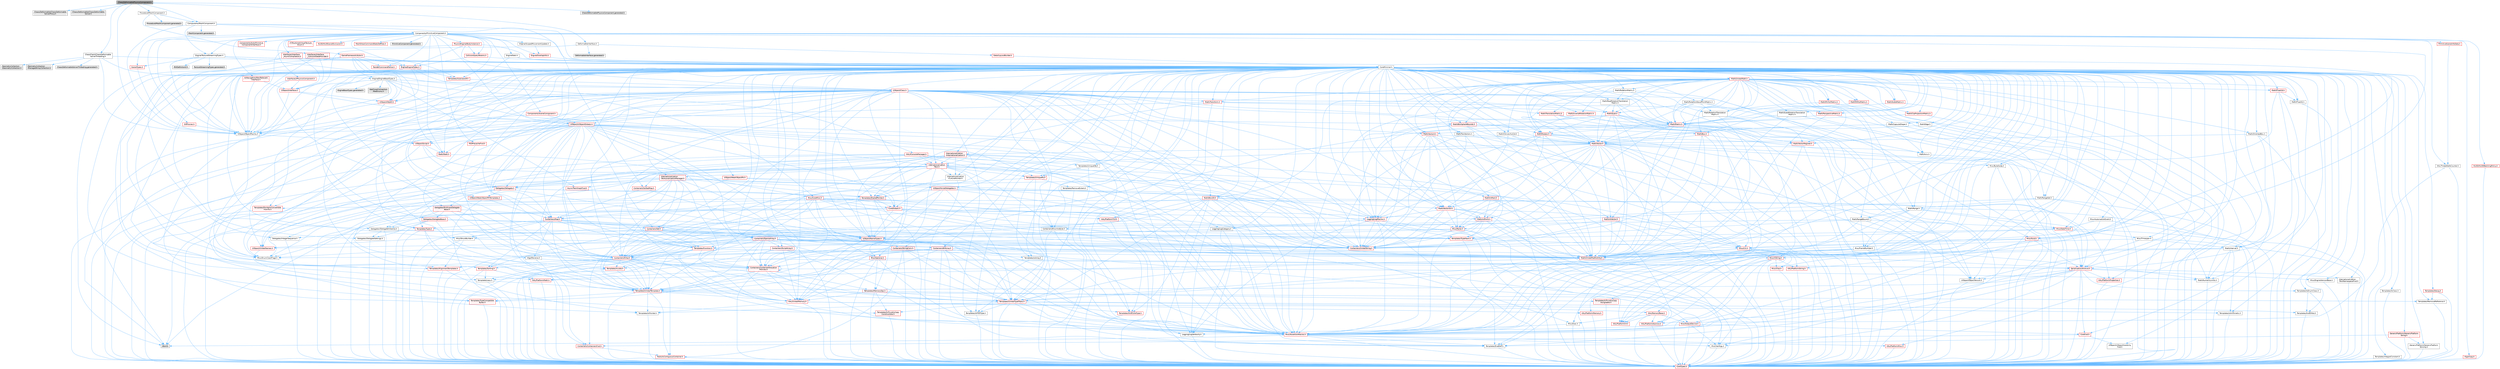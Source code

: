 digraph "ChaosDeformablePhysicsComponent.h"
{
 // INTERACTIVE_SVG=YES
 // LATEX_PDF_SIZE
  bgcolor="transparent";
  edge [fontname=Helvetica,fontsize=10,labelfontname=Helvetica,labelfontsize=10];
  node [fontname=Helvetica,fontsize=10,shape=box,height=0.2,width=0.4];
  Node1 [id="Node000001",label="ChaosDeformablePhysicsComponent.h",height=0.2,width=0.4,color="gray40", fillcolor="grey60", style="filled", fontcolor="black",tooltip=" "];
  Node1 -> Node2 [id="edge1_Node000001_Node000002",color="steelblue1",style="solid",tooltip=" "];
  Node2 [id="Node000002",label="Chaos/Deformable/ChaosDeformable\lSolverProxy.h",height=0.2,width=0.4,color="grey60", fillcolor="#E0E0E0", style="filled",tooltip=" "];
  Node1 -> Node3 [id="edge2_Node000001_Node000003",color="steelblue1",style="solid",tooltip=" "];
  Node3 [id="Node000003",label="Chaos/Deformable/ChaosDeformable\lSolver.h",height=0.2,width=0.4,color="grey60", fillcolor="#E0E0E0", style="filled",tooltip=" "];
  Node1 -> Node4 [id="edge3_Node000001_Node000004",color="steelblue1",style="solid",tooltip=" "];
  Node4 [id="Node000004",label="ChaosFlesh/ChaosDeformable\lSolverThreading.h",height=0.2,width=0.4,color="grey40", fillcolor="white", style="filled",URL="$de/d06/ChaosDeformableSolverThreading_8h.html",tooltip=" "];
  Node4 -> Node5 [id="edge4_Node000004_Node000005",color="steelblue1",style="solid",tooltip=" "];
  Node5 [id="Node000005",label="CoreMinimal.h",height=0.2,width=0.4,color="grey40", fillcolor="white", style="filled",URL="$d7/d67/CoreMinimal_8h.html",tooltip=" "];
  Node5 -> Node6 [id="edge5_Node000005_Node000006",color="steelblue1",style="solid",tooltip=" "];
  Node6 [id="Node000006",label="CoreTypes.h",height=0.2,width=0.4,color="red", fillcolor="#FFF0F0", style="filled",URL="$dc/dec/CoreTypes_8h.html",tooltip=" "];
  Node5 -> Node20 [id="edge6_Node000005_Node000020",color="steelblue1",style="solid",tooltip=" "];
  Node20 [id="Node000020",label="CoreFwd.h",height=0.2,width=0.4,color="red", fillcolor="#FFF0F0", style="filled",URL="$d1/d1e/CoreFwd_8h.html",tooltip=" "];
  Node20 -> Node6 [id="edge7_Node000020_Node000006",color="steelblue1",style="solid",tooltip=" "];
  Node20 -> Node21 [id="edge8_Node000020_Node000021",color="steelblue1",style="solid",tooltip=" "];
  Node21 [id="Node000021",label="Containers/ContainersFwd.h",height=0.2,width=0.4,color="red", fillcolor="#FFF0F0", style="filled",URL="$d4/d0a/ContainersFwd_8h.html",tooltip=" "];
  Node21 -> Node6 [id="edge9_Node000021_Node000006",color="steelblue1",style="solid",tooltip=" "];
  Node21 -> Node22 [id="edge10_Node000021_Node000022",color="steelblue1",style="solid",tooltip=" "];
  Node22 [id="Node000022",label="Traits/IsContiguousContainer.h",height=0.2,width=0.4,color="red", fillcolor="#FFF0F0", style="filled",URL="$d5/d3c/IsContiguousContainer_8h.html",tooltip=" "];
  Node22 -> Node6 [id="edge11_Node000022_Node000006",color="steelblue1",style="solid",tooltip=" "];
  Node20 -> Node26 [id="edge12_Node000020_Node000026",color="steelblue1",style="solid",tooltip=" "];
  Node26 [id="Node000026",label="UObject/UObjectHierarchy\lFwd.h",height=0.2,width=0.4,color="grey40", fillcolor="white", style="filled",URL="$d3/d13/UObjectHierarchyFwd_8h.html",tooltip=" "];
  Node5 -> Node26 [id="edge13_Node000005_Node000026",color="steelblue1",style="solid",tooltip=" "];
  Node5 -> Node21 [id="edge14_Node000005_Node000021",color="steelblue1",style="solid",tooltip=" "];
  Node5 -> Node27 [id="edge15_Node000005_Node000027",color="steelblue1",style="solid",tooltip=" "];
  Node27 [id="Node000027",label="Misc/VarArgs.h",height=0.2,width=0.4,color="grey40", fillcolor="white", style="filled",URL="$d5/d6f/VarArgs_8h.html",tooltip=" "];
  Node27 -> Node6 [id="edge16_Node000027_Node000006",color="steelblue1",style="solid",tooltip=" "];
  Node5 -> Node28 [id="edge17_Node000005_Node000028",color="steelblue1",style="solid",tooltip=" "];
  Node28 [id="Node000028",label="Logging/LogVerbosity.h",height=0.2,width=0.4,color="grey40", fillcolor="white", style="filled",URL="$d2/d8f/LogVerbosity_8h.html",tooltip=" "];
  Node28 -> Node6 [id="edge18_Node000028_Node000006",color="steelblue1",style="solid",tooltip=" "];
  Node5 -> Node29 [id="edge19_Node000005_Node000029",color="steelblue1",style="solid",tooltip=" "];
  Node29 [id="Node000029",label="Misc/OutputDevice.h",height=0.2,width=0.4,color="red", fillcolor="#FFF0F0", style="filled",URL="$d7/d32/OutputDevice_8h.html",tooltip=" "];
  Node29 -> Node20 [id="edge20_Node000029_Node000020",color="steelblue1",style="solid",tooltip=" "];
  Node29 -> Node6 [id="edge21_Node000029_Node000006",color="steelblue1",style="solid",tooltip=" "];
  Node29 -> Node28 [id="edge22_Node000029_Node000028",color="steelblue1",style="solid",tooltip=" "];
  Node29 -> Node27 [id="edge23_Node000029_Node000027",color="steelblue1",style="solid",tooltip=" "];
  Node5 -> Node35 [id="edge24_Node000005_Node000035",color="steelblue1",style="solid",tooltip=" "];
  Node35 [id="Node000035",label="HAL/PlatformCrt.h",height=0.2,width=0.4,color="red", fillcolor="#FFF0F0", style="filled",URL="$d8/d75/PlatformCrt_8h.html",tooltip=" "];
  Node5 -> Node45 [id="edge25_Node000005_Node000045",color="steelblue1",style="solid",tooltip=" "];
  Node45 [id="Node000045",label="HAL/PlatformMisc.h",height=0.2,width=0.4,color="red", fillcolor="#FFF0F0", style="filled",URL="$d0/df5/PlatformMisc_8h.html",tooltip=" "];
  Node45 -> Node6 [id="edge26_Node000045_Node000006",color="steelblue1",style="solid",tooltip=" "];
  Node5 -> Node64 [id="edge27_Node000005_Node000064",color="steelblue1",style="solid",tooltip=" "];
  Node64 [id="Node000064",label="Misc/AssertionMacros.h",height=0.2,width=0.4,color="red", fillcolor="#FFF0F0", style="filled",URL="$d0/dfa/AssertionMacros_8h.html",tooltip=" "];
  Node64 -> Node6 [id="edge28_Node000064_Node000006",color="steelblue1",style="solid",tooltip=" "];
  Node64 -> Node45 [id="edge29_Node000064_Node000045",color="steelblue1",style="solid",tooltip=" "];
  Node64 -> Node65 [id="edge30_Node000064_Node000065",color="steelblue1",style="solid",tooltip=" "];
  Node65 [id="Node000065",label="Templates/EnableIf.h",height=0.2,width=0.4,color="grey40", fillcolor="white", style="filled",URL="$d7/d60/EnableIf_8h.html",tooltip=" "];
  Node65 -> Node6 [id="edge31_Node000065_Node000006",color="steelblue1",style="solid",tooltip=" "];
  Node64 -> Node27 [id="edge32_Node000064_Node000027",color="steelblue1",style="solid",tooltip=" "];
  Node64 -> Node72 [id="edge33_Node000064_Node000072",color="steelblue1",style="solid",tooltip=" "];
  Node72 [id="Node000072",label="atomic",height=0.2,width=0.4,color="grey60", fillcolor="#E0E0E0", style="filled",tooltip=" "];
  Node5 -> Node73 [id="edge34_Node000005_Node000073",color="steelblue1",style="solid",tooltip=" "];
  Node73 [id="Node000073",label="Templates/IsPointer.h",height=0.2,width=0.4,color="grey40", fillcolor="white", style="filled",URL="$d7/d05/IsPointer_8h.html",tooltip=" "];
  Node73 -> Node6 [id="edge35_Node000073_Node000006",color="steelblue1",style="solid",tooltip=" "];
  Node5 -> Node74 [id="edge36_Node000005_Node000074",color="steelblue1",style="solid",tooltip=" "];
  Node74 [id="Node000074",label="HAL/PlatformMemory.h",height=0.2,width=0.4,color="red", fillcolor="#FFF0F0", style="filled",URL="$de/d68/PlatformMemory_8h.html",tooltip=" "];
  Node74 -> Node6 [id="edge37_Node000074_Node000006",color="steelblue1",style="solid",tooltip=" "];
  Node5 -> Node57 [id="edge38_Node000005_Node000057",color="steelblue1",style="solid",tooltip=" "];
  Node57 [id="Node000057",label="HAL/PlatformAtomics.h",height=0.2,width=0.4,color="red", fillcolor="#FFF0F0", style="filled",URL="$d3/d36/PlatformAtomics_8h.html",tooltip=" "];
  Node57 -> Node6 [id="edge39_Node000057_Node000006",color="steelblue1",style="solid",tooltip=" "];
  Node5 -> Node79 [id="edge40_Node000005_Node000079",color="steelblue1",style="solid",tooltip=" "];
  Node79 [id="Node000079",label="Misc/Exec.h",height=0.2,width=0.4,color="grey40", fillcolor="white", style="filled",URL="$de/ddb/Exec_8h.html",tooltip=" "];
  Node79 -> Node6 [id="edge41_Node000079_Node000006",color="steelblue1",style="solid",tooltip=" "];
  Node79 -> Node64 [id="edge42_Node000079_Node000064",color="steelblue1",style="solid",tooltip=" "];
  Node5 -> Node80 [id="edge43_Node000005_Node000080",color="steelblue1",style="solid",tooltip=" "];
  Node80 [id="Node000080",label="HAL/MemoryBase.h",height=0.2,width=0.4,color="red", fillcolor="#FFF0F0", style="filled",URL="$d6/d9f/MemoryBase_8h.html",tooltip=" "];
  Node80 -> Node6 [id="edge44_Node000080_Node000006",color="steelblue1",style="solid",tooltip=" "];
  Node80 -> Node57 [id="edge45_Node000080_Node000057",color="steelblue1",style="solid",tooltip=" "];
  Node80 -> Node35 [id="edge46_Node000080_Node000035",color="steelblue1",style="solid",tooltip=" "];
  Node80 -> Node79 [id="edge47_Node000080_Node000079",color="steelblue1",style="solid",tooltip=" "];
  Node80 -> Node29 [id="edge48_Node000080_Node000029",color="steelblue1",style="solid",tooltip=" "];
  Node5 -> Node90 [id="edge49_Node000005_Node000090",color="steelblue1",style="solid",tooltip=" "];
  Node90 [id="Node000090",label="HAL/UnrealMemory.h",height=0.2,width=0.4,color="red", fillcolor="#FFF0F0", style="filled",URL="$d9/d96/UnrealMemory_8h.html",tooltip=" "];
  Node90 -> Node6 [id="edge50_Node000090_Node000006",color="steelblue1",style="solid",tooltip=" "];
  Node90 -> Node80 [id="edge51_Node000090_Node000080",color="steelblue1",style="solid",tooltip=" "];
  Node90 -> Node74 [id="edge52_Node000090_Node000074",color="steelblue1",style="solid",tooltip=" "];
  Node90 -> Node73 [id="edge53_Node000090_Node000073",color="steelblue1",style="solid",tooltip=" "];
  Node5 -> Node92 [id="edge54_Node000005_Node000092",color="steelblue1",style="solid",tooltip=" "];
  Node92 [id="Node000092",label="Templates/IsArithmetic.h",height=0.2,width=0.4,color="grey40", fillcolor="white", style="filled",URL="$d2/d5d/IsArithmetic_8h.html",tooltip=" "];
  Node92 -> Node6 [id="edge55_Node000092_Node000006",color="steelblue1",style="solid",tooltip=" "];
  Node5 -> Node86 [id="edge56_Node000005_Node000086",color="steelblue1",style="solid",tooltip=" "];
  Node86 [id="Node000086",label="Templates/AndOrNot.h",height=0.2,width=0.4,color="grey40", fillcolor="white", style="filled",URL="$db/d0a/AndOrNot_8h.html",tooltip=" "];
  Node86 -> Node6 [id="edge57_Node000086_Node000006",color="steelblue1",style="solid",tooltip=" "];
  Node5 -> Node93 [id="edge58_Node000005_Node000093",color="steelblue1",style="solid",tooltip=" "];
  Node93 [id="Node000093",label="Templates/IsPODType.h",height=0.2,width=0.4,color="grey40", fillcolor="white", style="filled",URL="$d7/db1/IsPODType_8h.html",tooltip=" "];
  Node93 -> Node6 [id="edge59_Node000093_Node000006",color="steelblue1",style="solid",tooltip=" "];
  Node5 -> Node94 [id="edge60_Node000005_Node000094",color="steelblue1",style="solid",tooltip=" "];
  Node94 [id="Node000094",label="Templates/IsUECoreType.h",height=0.2,width=0.4,color="red", fillcolor="#FFF0F0", style="filled",URL="$d1/db8/IsUECoreType_8h.html",tooltip=" "];
  Node94 -> Node6 [id="edge61_Node000094_Node000006",color="steelblue1",style="solid",tooltip=" "];
  Node5 -> Node87 [id="edge62_Node000005_Node000087",color="steelblue1",style="solid",tooltip=" "];
  Node87 [id="Node000087",label="Templates/IsTriviallyCopy\lConstructible.h",height=0.2,width=0.4,color="red", fillcolor="#FFF0F0", style="filled",URL="$d3/d78/IsTriviallyCopyConstructible_8h.html",tooltip=" "];
  Node87 -> Node6 [id="edge63_Node000087_Node000006",color="steelblue1",style="solid",tooltip=" "];
  Node5 -> Node95 [id="edge64_Node000005_Node000095",color="steelblue1",style="solid",tooltip=" "];
  Node95 [id="Node000095",label="Templates/UnrealTypeTraits.h",height=0.2,width=0.4,color="red", fillcolor="#FFF0F0", style="filled",URL="$d2/d2d/UnrealTypeTraits_8h.html",tooltip=" "];
  Node95 -> Node6 [id="edge65_Node000095_Node000006",color="steelblue1",style="solid",tooltip=" "];
  Node95 -> Node73 [id="edge66_Node000095_Node000073",color="steelblue1",style="solid",tooltip=" "];
  Node95 -> Node64 [id="edge67_Node000095_Node000064",color="steelblue1",style="solid",tooltip=" "];
  Node95 -> Node86 [id="edge68_Node000095_Node000086",color="steelblue1",style="solid",tooltip=" "];
  Node95 -> Node65 [id="edge69_Node000095_Node000065",color="steelblue1",style="solid",tooltip=" "];
  Node95 -> Node92 [id="edge70_Node000095_Node000092",color="steelblue1",style="solid",tooltip=" "];
  Node95 -> Node93 [id="edge71_Node000095_Node000093",color="steelblue1",style="solid",tooltip=" "];
  Node95 -> Node94 [id="edge72_Node000095_Node000094",color="steelblue1",style="solid",tooltip=" "];
  Node95 -> Node87 [id="edge73_Node000095_Node000087",color="steelblue1",style="solid",tooltip=" "];
  Node5 -> Node65 [id="edge74_Node000005_Node000065",color="steelblue1",style="solid",tooltip=" "];
  Node5 -> Node97 [id="edge75_Node000005_Node000097",color="steelblue1",style="solid",tooltip=" "];
  Node97 [id="Node000097",label="Templates/RemoveReference.h",height=0.2,width=0.4,color="grey40", fillcolor="white", style="filled",URL="$da/dbe/RemoveReference_8h.html",tooltip=" "];
  Node97 -> Node6 [id="edge76_Node000097_Node000006",color="steelblue1",style="solid",tooltip=" "];
  Node5 -> Node98 [id="edge77_Node000005_Node000098",color="steelblue1",style="solid",tooltip=" "];
  Node98 [id="Node000098",label="Templates/IntegralConstant.h",height=0.2,width=0.4,color="grey40", fillcolor="white", style="filled",URL="$db/d1b/IntegralConstant_8h.html",tooltip=" "];
  Node98 -> Node6 [id="edge78_Node000098_Node000006",color="steelblue1",style="solid",tooltip=" "];
  Node5 -> Node99 [id="edge79_Node000005_Node000099",color="steelblue1",style="solid",tooltip=" "];
  Node99 [id="Node000099",label="Templates/IsClass.h",height=0.2,width=0.4,color="grey40", fillcolor="white", style="filled",URL="$db/dcb/IsClass_8h.html",tooltip=" "];
  Node99 -> Node6 [id="edge80_Node000099_Node000006",color="steelblue1",style="solid",tooltip=" "];
  Node5 -> Node100 [id="edge81_Node000005_Node000100",color="steelblue1",style="solid",tooltip=" "];
  Node100 [id="Node000100",label="Templates/TypeCompatible\lBytes.h",height=0.2,width=0.4,color="red", fillcolor="#FFF0F0", style="filled",URL="$df/d0a/TypeCompatibleBytes_8h.html",tooltip=" "];
  Node100 -> Node6 [id="edge82_Node000100_Node000006",color="steelblue1",style="solid",tooltip=" "];
  Node5 -> Node22 [id="edge83_Node000005_Node000022",color="steelblue1",style="solid",tooltip=" "];
  Node5 -> Node101 [id="edge84_Node000005_Node000101",color="steelblue1",style="solid",tooltip=" "];
  Node101 [id="Node000101",label="Templates/UnrealTemplate.h",height=0.2,width=0.4,color="red", fillcolor="#FFF0F0", style="filled",URL="$d4/d24/UnrealTemplate_8h.html",tooltip=" "];
  Node101 -> Node6 [id="edge85_Node000101_Node000006",color="steelblue1",style="solid",tooltip=" "];
  Node101 -> Node73 [id="edge86_Node000101_Node000073",color="steelblue1",style="solid",tooltip=" "];
  Node101 -> Node90 [id="edge87_Node000101_Node000090",color="steelblue1",style="solid",tooltip=" "];
  Node101 -> Node95 [id="edge88_Node000101_Node000095",color="steelblue1",style="solid",tooltip=" "];
  Node101 -> Node97 [id="edge89_Node000101_Node000097",color="steelblue1",style="solid",tooltip=" "];
  Node101 -> Node100 [id="edge90_Node000101_Node000100",color="steelblue1",style="solid",tooltip=" "];
  Node101 -> Node22 [id="edge91_Node000101_Node000022",color="steelblue1",style="solid",tooltip=" "];
  Node5 -> Node50 [id="edge92_Node000005_Node000050",color="steelblue1",style="solid",tooltip=" "];
  Node50 [id="Node000050",label="Math/NumericLimits.h",height=0.2,width=0.4,color="grey40", fillcolor="white", style="filled",URL="$df/d1b/NumericLimits_8h.html",tooltip=" "];
  Node50 -> Node6 [id="edge93_Node000050_Node000006",color="steelblue1",style="solid",tooltip=" "];
  Node5 -> Node105 [id="edge94_Node000005_Node000105",color="steelblue1",style="solid",tooltip=" "];
  Node105 [id="Node000105",label="HAL/PlatformMath.h",height=0.2,width=0.4,color="red", fillcolor="#FFF0F0", style="filled",URL="$dc/d53/PlatformMath_8h.html",tooltip=" "];
  Node105 -> Node6 [id="edge95_Node000105_Node000006",color="steelblue1",style="solid",tooltip=" "];
  Node5 -> Node88 [id="edge96_Node000005_Node000088",color="steelblue1",style="solid",tooltip=" "];
  Node88 [id="Node000088",label="Templates/IsTriviallyCopy\lAssignable.h",height=0.2,width=0.4,color="red", fillcolor="#FFF0F0", style="filled",URL="$d2/df2/IsTriviallyCopyAssignable_8h.html",tooltip=" "];
  Node88 -> Node6 [id="edge97_Node000088_Node000006",color="steelblue1",style="solid",tooltip=" "];
  Node5 -> Node113 [id="edge98_Node000005_Node000113",color="steelblue1",style="solid",tooltip=" "];
  Node113 [id="Node000113",label="Templates/MemoryOps.h",height=0.2,width=0.4,color="red", fillcolor="#FFF0F0", style="filled",URL="$db/dea/MemoryOps_8h.html",tooltip=" "];
  Node113 -> Node6 [id="edge99_Node000113_Node000006",color="steelblue1",style="solid",tooltip=" "];
  Node113 -> Node90 [id="edge100_Node000113_Node000090",color="steelblue1",style="solid",tooltip=" "];
  Node113 -> Node88 [id="edge101_Node000113_Node000088",color="steelblue1",style="solid",tooltip=" "];
  Node113 -> Node87 [id="edge102_Node000113_Node000087",color="steelblue1",style="solid",tooltip=" "];
  Node113 -> Node95 [id="edge103_Node000113_Node000095",color="steelblue1",style="solid",tooltip=" "];
  Node5 -> Node114 [id="edge104_Node000005_Node000114",color="steelblue1",style="solid",tooltip=" "];
  Node114 [id="Node000114",label="Containers/ContainerAllocation\lPolicies.h",height=0.2,width=0.4,color="red", fillcolor="#FFF0F0", style="filled",URL="$d7/dff/ContainerAllocationPolicies_8h.html",tooltip=" "];
  Node114 -> Node6 [id="edge105_Node000114_Node000006",color="steelblue1",style="solid",tooltip=" "];
  Node114 -> Node114 [id="edge106_Node000114_Node000114",color="steelblue1",style="solid",tooltip=" "];
  Node114 -> Node105 [id="edge107_Node000114_Node000105",color="steelblue1",style="solid",tooltip=" "];
  Node114 -> Node90 [id="edge108_Node000114_Node000090",color="steelblue1",style="solid",tooltip=" "];
  Node114 -> Node50 [id="edge109_Node000114_Node000050",color="steelblue1",style="solid",tooltip=" "];
  Node114 -> Node64 [id="edge110_Node000114_Node000064",color="steelblue1",style="solid",tooltip=" "];
  Node114 -> Node113 [id="edge111_Node000114_Node000113",color="steelblue1",style="solid",tooltip=" "];
  Node114 -> Node100 [id="edge112_Node000114_Node000100",color="steelblue1",style="solid",tooltip=" "];
  Node5 -> Node117 [id="edge113_Node000005_Node000117",color="steelblue1",style="solid",tooltip=" "];
  Node117 [id="Node000117",label="Templates/IsEnumClass.h",height=0.2,width=0.4,color="grey40", fillcolor="white", style="filled",URL="$d7/d15/IsEnumClass_8h.html",tooltip=" "];
  Node117 -> Node6 [id="edge114_Node000117_Node000006",color="steelblue1",style="solid",tooltip=" "];
  Node117 -> Node86 [id="edge115_Node000117_Node000086",color="steelblue1",style="solid",tooltip=" "];
  Node5 -> Node118 [id="edge116_Node000005_Node000118",color="steelblue1",style="solid",tooltip=" "];
  Node118 [id="Node000118",label="HAL/PlatformProperties.h",height=0.2,width=0.4,color="red", fillcolor="#FFF0F0", style="filled",URL="$d9/db0/PlatformProperties_8h.html",tooltip=" "];
  Node118 -> Node6 [id="edge117_Node000118_Node000006",color="steelblue1",style="solid",tooltip=" "];
  Node5 -> Node121 [id="edge118_Node000005_Node000121",color="steelblue1",style="solid",tooltip=" "];
  Node121 [id="Node000121",label="Misc/EngineVersionBase.h",height=0.2,width=0.4,color="grey40", fillcolor="white", style="filled",URL="$d5/d2b/EngineVersionBase_8h.html",tooltip=" "];
  Node121 -> Node6 [id="edge119_Node000121_Node000006",color="steelblue1",style="solid",tooltip=" "];
  Node5 -> Node122 [id="edge120_Node000005_Node000122",color="steelblue1",style="solid",tooltip=" "];
  Node122 [id="Node000122",label="Internationalization\l/TextNamespaceFwd.h",height=0.2,width=0.4,color="grey40", fillcolor="white", style="filled",URL="$d8/d97/TextNamespaceFwd_8h.html",tooltip=" "];
  Node122 -> Node6 [id="edge121_Node000122_Node000006",color="steelblue1",style="solid",tooltip=" "];
  Node5 -> Node123 [id="edge122_Node000005_Node000123",color="steelblue1",style="solid",tooltip=" "];
  Node123 [id="Node000123",label="Serialization/Archive.h",height=0.2,width=0.4,color="red", fillcolor="#FFF0F0", style="filled",URL="$d7/d3b/Archive_8h.html",tooltip=" "];
  Node123 -> Node20 [id="edge123_Node000123_Node000020",color="steelblue1",style="solid",tooltip=" "];
  Node123 -> Node6 [id="edge124_Node000123_Node000006",color="steelblue1",style="solid",tooltip=" "];
  Node123 -> Node118 [id="edge125_Node000123_Node000118",color="steelblue1",style="solid",tooltip=" "];
  Node123 -> Node122 [id="edge126_Node000123_Node000122",color="steelblue1",style="solid",tooltip=" "];
  Node123 -> Node64 [id="edge127_Node000123_Node000064",color="steelblue1",style="solid",tooltip=" "];
  Node123 -> Node121 [id="edge128_Node000123_Node000121",color="steelblue1",style="solid",tooltip=" "];
  Node123 -> Node27 [id="edge129_Node000123_Node000027",color="steelblue1",style="solid",tooltip=" "];
  Node123 -> Node65 [id="edge130_Node000123_Node000065",color="steelblue1",style="solid",tooltip=" "];
  Node123 -> Node117 [id="edge131_Node000123_Node000117",color="steelblue1",style="solid",tooltip=" "];
  Node123 -> Node101 [id="edge132_Node000123_Node000101",color="steelblue1",style="solid",tooltip=" "];
  Node123 -> Node126 [id="edge133_Node000123_Node000126",color="steelblue1",style="solid",tooltip=" "];
  Node126 [id="Node000126",label="UObject/ObjectVersion.h",height=0.2,width=0.4,color="grey40", fillcolor="white", style="filled",URL="$da/d63/ObjectVersion_8h.html",tooltip=" "];
  Node126 -> Node6 [id="edge134_Node000126_Node000006",color="steelblue1",style="solid",tooltip=" "];
  Node5 -> Node127 [id="edge135_Node000005_Node000127",color="steelblue1",style="solid",tooltip=" "];
  Node127 [id="Node000127",label="Templates/Less.h",height=0.2,width=0.4,color="grey40", fillcolor="white", style="filled",URL="$de/dc8/Less_8h.html",tooltip=" "];
  Node127 -> Node6 [id="edge136_Node000127_Node000006",color="steelblue1",style="solid",tooltip=" "];
  Node127 -> Node101 [id="edge137_Node000127_Node000101",color="steelblue1",style="solid",tooltip=" "];
  Node5 -> Node128 [id="edge138_Node000005_Node000128",color="steelblue1",style="solid",tooltip=" "];
  Node128 [id="Node000128",label="Templates/Sorting.h",height=0.2,width=0.4,color="red", fillcolor="#FFF0F0", style="filled",URL="$d3/d9e/Sorting_8h.html",tooltip=" "];
  Node128 -> Node6 [id="edge139_Node000128_Node000006",color="steelblue1",style="solid",tooltip=" "];
  Node128 -> Node105 [id="edge140_Node000128_Node000105",color="steelblue1",style="solid",tooltip=" "];
  Node128 -> Node127 [id="edge141_Node000128_Node000127",color="steelblue1",style="solid",tooltip=" "];
  Node5 -> Node139 [id="edge142_Node000005_Node000139",color="steelblue1",style="solid",tooltip=" "];
  Node139 [id="Node000139",label="Misc/Char.h",height=0.2,width=0.4,color="red", fillcolor="#FFF0F0", style="filled",URL="$d0/d58/Char_8h.html",tooltip=" "];
  Node139 -> Node6 [id="edge143_Node000139_Node000006",color="steelblue1",style="solid",tooltip=" "];
  Node5 -> Node142 [id="edge144_Node000005_Node000142",color="steelblue1",style="solid",tooltip=" "];
  Node142 [id="Node000142",label="GenericPlatform/GenericPlatform\lStricmp.h",height=0.2,width=0.4,color="grey40", fillcolor="white", style="filled",URL="$d2/d86/GenericPlatformStricmp_8h.html",tooltip=" "];
  Node142 -> Node6 [id="edge145_Node000142_Node000006",color="steelblue1",style="solid",tooltip=" "];
  Node5 -> Node143 [id="edge146_Node000005_Node000143",color="steelblue1",style="solid",tooltip=" "];
  Node143 [id="Node000143",label="GenericPlatform/GenericPlatform\lString.h",height=0.2,width=0.4,color="red", fillcolor="#FFF0F0", style="filled",URL="$dd/d20/GenericPlatformString_8h.html",tooltip=" "];
  Node143 -> Node6 [id="edge147_Node000143_Node000006",color="steelblue1",style="solid",tooltip=" "];
  Node143 -> Node142 [id="edge148_Node000143_Node000142",color="steelblue1",style="solid",tooltip=" "];
  Node143 -> Node65 [id="edge149_Node000143_Node000065",color="steelblue1",style="solid",tooltip=" "];
  Node5 -> Node76 [id="edge150_Node000005_Node000076",color="steelblue1",style="solid",tooltip=" "];
  Node76 [id="Node000076",label="HAL/PlatformString.h",height=0.2,width=0.4,color="red", fillcolor="#FFF0F0", style="filled",URL="$db/db5/PlatformString_8h.html",tooltip=" "];
  Node76 -> Node6 [id="edge151_Node000076_Node000006",color="steelblue1",style="solid",tooltip=" "];
  Node5 -> Node146 [id="edge152_Node000005_Node000146",color="steelblue1",style="solid",tooltip=" "];
  Node146 [id="Node000146",label="Misc/CString.h",height=0.2,width=0.4,color="red", fillcolor="#FFF0F0", style="filled",URL="$d2/d49/CString_8h.html",tooltip=" "];
  Node146 -> Node6 [id="edge153_Node000146_Node000006",color="steelblue1",style="solid",tooltip=" "];
  Node146 -> Node35 [id="edge154_Node000146_Node000035",color="steelblue1",style="solid",tooltip=" "];
  Node146 -> Node76 [id="edge155_Node000146_Node000076",color="steelblue1",style="solid",tooltip=" "];
  Node146 -> Node64 [id="edge156_Node000146_Node000064",color="steelblue1",style="solid",tooltip=" "];
  Node146 -> Node139 [id="edge157_Node000146_Node000139",color="steelblue1",style="solid",tooltip=" "];
  Node146 -> Node27 [id="edge158_Node000146_Node000027",color="steelblue1",style="solid",tooltip=" "];
  Node5 -> Node147 [id="edge159_Node000005_Node000147",color="steelblue1",style="solid",tooltip=" "];
  Node147 [id="Node000147",label="Misc/Crc.h",height=0.2,width=0.4,color="red", fillcolor="#FFF0F0", style="filled",URL="$d4/dd2/Crc_8h.html",tooltip=" "];
  Node147 -> Node6 [id="edge160_Node000147_Node000006",color="steelblue1",style="solid",tooltip=" "];
  Node147 -> Node76 [id="edge161_Node000147_Node000076",color="steelblue1",style="solid",tooltip=" "];
  Node147 -> Node64 [id="edge162_Node000147_Node000064",color="steelblue1",style="solid",tooltip=" "];
  Node147 -> Node146 [id="edge163_Node000147_Node000146",color="steelblue1",style="solid",tooltip=" "];
  Node147 -> Node139 [id="edge164_Node000147_Node000139",color="steelblue1",style="solid",tooltip=" "];
  Node147 -> Node95 [id="edge165_Node000147_Node000095",color="steelblue1",style="solid",tooltip=" "];
  Node5 -> Node138 [id="edge166_Node000005_Node000138",color="steelblue1",style="solid",tooltip=" "];
  Node138 [id="Node000138",label="Math/UnrealMathUtility.h",height=0.2,width=0.4,color="red", fillcolor="#FFF0F0", style="filled",URL="$db/db8/UnrealMathUtility_8h.html",tooltip=" "];
  Node138 -> Node6 [id="edge167_Node000138_Node000006",color="steelblue1",style="solid",tooltip=" "];
  Node138 -> Node64 [id="edge168_Node000138_Node000064",color="steelblue1",style="solid",tooltip=" "];
  Node138 -> Node105 [id="edge169_Node000138_Node000105",color="steelblue1",style="solid",tooltip=" "];
  Node5 -> Node148 [id="edge170_Node000005_Node000148",color="steelblue1",style="solid",tooltip=" "];
  Node148 [id="Node000148",label="Containers/UnrealString.h",height=0.2,width=0.4,color="red", fillcolor="#FFF0F0", style="filled",URL="$d5/dba/UnrealString_8h.html",tooltip=" "];
  Node5 -> Node152 [id="edge171_Node000005_Node000152",color="steelblue1",style="solid",tooltip=" "];
  Node152 [id="Node000152",label="Containers/Array.h",height=0.2,width=0.4,color="red", fillcolor="#FFF0F0", style="filled",URL="$df/dd0/Array_8h.html",tooltip=" "];
  Node152 -> Node6 [id="edge172_Node000152_Node000006",color="steelblue1",style="solid",tooltip=" "];
  Node152 -> Node64 [id="edge173_Node000152_Node000064",color="steelblue1",style="solid",tooltip=" "];
  Node152 -> Node90 [id="edge174_Node000152_Node000090",color="steelblue1",style="solid",tooltip=" "];
  Node152 -> Node95 [id="edge175_Node000152_Node000095",color="steelblue1",style="solid",tooltip=" "];
  Node152 -> Node101 [id="edge176_Node000152_Node000101",color="steelblue1",style="solid",tooltip=" "];
  Node152 -> Node114 [id="edge177_Node000152_Node000114",color="steelblue1",style="solid",tooltip=" "];
  Node152 -> Node123 [id="edge178_Node000152_Node000123",color="steelblue1",style="solid",tooltip=" "];
  Node152 -> Node131 [id="edge179_Node000152_Node000131",color="steelblue1",style="solid",tooltip=" "];
  Node131 [id="Node000131",label="Templates/Invoke.h",height=0.2,width=0.4,color="red", fillcolor="#FFF0F0", style="filled",URL="$d7/deb/Invoke_8h.html",tooltip=" "];
  Node131 -> Node6 [id="edge180_Node000131_Node000006",color="steelblue1",style="solid",tooltip=" "];
  Node131 -> Node101 [id="edge181_Node000131_Node000101",color="steelblue1",style="solid",tooltip=" "];
  Node152 -> Node127 [id="edge182_Node000152_Node000127",color="steelblue1",style="solid",tooltip=" "];
  Node152 -> Node128 [id="edge183_Node000152_Node000128",color="steelblue1",style="solid",tooltip=" "];
  Node152 -> Node175 [id="edge184_Node000152_Node000175",color="steelblue1",style="solid",tooltip=" "];
  Node175 [id="Node000175",label="Templates/AlignmentTemplates.h",height=0.2,width=0.4,color="red", fillcolor="#FFF0F0", style="filled",URL="$dd/d32/AlignmentTemplates_8h.html",tooltip=" "];
  Node175 -> Node6 [id="edge185_Node000175_Node000006",color="steelblue1",style="solid",tooltip=" "];
  Node175 -> Node73 [id="edge186_Node000175_Node000073",color="steelblue1",style="solid",tooltip=" "];
  Node5 -> Node176 [id="edge187_Node000005_Node000176",color="steelblue1",style="solid",tooltip=" "];
  Node176 [id="Node000176",label="Misc/FrameNumber.h",height=0.2,width=0.4,color="grey40", fillcolor="white", style="filled",URL="$dd/dbd/FrameNumber_8h.html",tooltip=" "];
  Node176 -> Node6 [id="edge188_Node000176_Node000006",color="steelblue1",style="solid",tooltip=" "];
  Node176 -> Node50 [id="edge189_Node000176_Node000050",color="steelblue1",style="solid",tooltip=" "];
  Node176 -> Node138 [id="edge190_Node000176_Node000138",color="steelblue1",style="solid",tooltip=" "];
  Node176 -> Node65 [id="edge191_Node000176_Node000065",color="steelblue1",style="solid",tooltip=" "];
  Node176 -> Node95 [id="edge192_Node000176_Node000095",color="steelblue1",style="solid",tooltip=" "];
  Node5 -> Node177 [id="edge193_Node000005_Node000177",color="steelblue1",style="solid",tooltip=" "];
  Node177 [id="Node000177",label="Misc/Timespan.h",height=0.2,width=0.4,color="grey40", fillcolor="white", style="filled",URL="$da/dd9/Timespan_8h.html",tooltip=" "];
  Node177 -> Node6 [id="edge194_Node000177_Node000006",color="steelblue1",style="solid",tooltip=" "];
  Node177 -> Node178 [id="edge195_Node000177_Node000178",color="steelblue1",style="solid",tooltip=" "];
  Node178 [id="Node000178",label="Math/Interval.h",height=0.2,width=0.4,color="grey40", fillcolor="white", style="filled",URL="$d1/d55/Interval_8h.html",tooltip=" "];
  Node178 -> Node6 [id="edge196_Node000178_Node000006",color="steelblue1",style="solid",tooltip=" "];
  Node178 -> Node92 [id="edge197_Node000178_Node000092",color="steelblue1",style="solid",tooltip=" "];
  Node178 -> Node95 [id="edge198_Node000178_Node000095",color="steelblue1",style="solid",tooltip=" "];
  Node178 -> Node50 [id="edge199_Node000178_Node000050",color="steelblue1",style="solid",tooltip=" "];
  Node178 -> Node138 [id="edge200_Node000178_Node000138",color="steelblue1",style="solid",tooltip=" "];
  Node177 -> Node138 [id="edge201_Node000177_Node000138",color="steelblue1",style="solid",tooltip=" "];
  Node177 -> Node64 [id="edge202_Node000177_Node000064",color="steelblue1",style="solid",tooltip=" "];
  Node5 -> Node179 [id="edge203_Node000005_Node000179",color="steelblue1",style="solid",tooltip=" "];
  Node179 [id="Node000179",label="Containers/StringConv.h",height=0.2,width=0.4,color="red", fillcolor="#FFF0F0", style="filled",URL="$d3/ddf/StringConv_8h.html",tooltip=" "];
  Node179 -> Node6 [id="edge204_Node000179_Node000006",color="steelblue1",style="solid",tooltip=" "];
  Node179 -> Node64 [id="edge205_Node000179_Node000064",color="steelblue1",style="solid",tooltip=" "];
  Node179 -> Node114 [id="edge206_Node000179_Node000114",color="steelblue1",style="solid",tooltip=" "];
  Node179 -> Node152 [id="edge207_Node000179_Node000152",color="steelblue1",style="solid",tooltip=" "];
  Node179 -> Node146 [id="edge208_Node000179_Node000146",color="steelblue1",style="solid",tooltip=" "];
  Node179 -> Node180 [id="edge209_Node000179_Node000180",color="steelblue1",style="solid",tooltip=" "];
  Node180 [id="Node000180",label="Templates/IsArray.h",height=0.2,width=0.4,color="grey40", fillcolor="white", style="filled",URL="$d8/d8d/IsArray_8h.html",tooltip=" "];
  Node180 -> Node6 [id="edge210_Node000180_Node000006",color="steelblue1",style="solid",tooltip=" "];
  Node179 -> Node101 [id="edge211_Node000179_Node000101",color="steelblue1",style="solid",tooltip=" "];
  Node179 -> Node95 [id="edge212_Node000179_Node000095",color="steelblue1",style="solid",tooltip=" "];
  Node179 -> Node22 [id="edge213_Node000179_Node000022",color="steelblue1",style="solid",tooltip=" "];
  Node5 -> Node181 [id="edge214_Node000005_Node000181",color="steelblue1",style="solid",tooltip=" "];
  Node181 [id="Node000181",label="UObject/UnrealNames.h",height=0.2,width=0.4,color="red", fillcolor="#FFF0F0", style="filled",URL="$d8/db1/UnrealNames_8h.html",tooltip=" "];
  Node181 -> Node6 [id="edge215_Node000181_Node000006",color="steelblue1",style="solid",tooltip=" "];
  Node5 -> Node183 [id="edge216_Node000005_Node000183",color="steelblue1",style="solid",tooltip=" "];
  Node183 [id="Node000183",label="UObject/NameTypes.h",height=0.2,width=0.4,color="red", fillcolor="#FFF0F0", style="filled",URL="$d6/d35/NameTypes_8h.html",tooltip=" "];
  Node183 -> Node6 [id="edge217_Node000183_Node000006",color="steelblue1",style="solid",tooltip=" "];
  Node183 -> Node64 [id="edge218_Node000183_Node000064",color="steelblue1",style="solid",tooltip=" "];
  Node183 -> Node90 [id="edge219_Node000183_Node000090",color="steelblue1",style="solid",tooltip=" "];
  Node183 -> Node95 [id="edge220_Node000183_Node000095",color="steelblue1",style="solid",tooltip=" "];
  Node183 -> Node101 [id="edge221_Node000183_Node000101",color="steelblue1",style="solid",tooltip=" "];
  Node183 -> Node148 [id="edge222_Node000183_Node000148",color="steelblue1",style="solid",tooltip=" "];
  Node183 -> Node179 [id="edge223_Node000183_Node000179",color="steelblue1",style="solid",tooltip=" "];
  Node183 -> Node181 [id="edge224_Node000183_Node000181",color="steelblue1",style="solid",tooltip=" "];
  Node5 -> Node191 [id="edge225_Node000005_Node000191",color="steelblue1",style="solid",tooltip=" "];
  Node191 [id="Node000191",label="Misc/Parse.h",height=0.2,width=0.4,color="red", fillcolor="#FFF0F0", style="filled",URL="$dc/d71/Parse_8h.html",tooltip=" "];
  Node191 -> Node148 [id="edge226_Node000191_Node000148",color="steelblue1",style="solid",tooltip=" "];
  Node191 -> Node6 [id="edge227_Node000191_Node000006",color="steelblue1",style="solid",tooltip=" "];
  Node191 -> Node35 [id="edge228_Node000191_Node000035",color="steelblue1",style="solid",tooltip=" "];
  Node191 -> Node52 [id="edge229_Node000191_Node000052",color="steelblue1",style="solid",tooltip=" "];
  Node52 [id="Node000052",label="Misc/EnumClassFlags.h",height=0.2,width=0.4,color="grey40", fillcolor="white", style="filled",URL="$d8/de7/EnumClassFlags_8h.html",tooltip=" "];
  Node191 -> Node192 [id="edge230_Node000191_Node000192",color="steelblue1",style="solid",tooltip=" "];
  Node192 [id="Node000192",label="Templates/Function.h",height=0.2,width=0.4,color="red", fillcolor="#FFF0F0", style="filled",URL="$df/df5/Function_8h.html",tooltip=" "];
  Node192 -> Node6 [id="edge231_Node000192_Node000006",color="steelblue1",style="solid",tooltip=" "];
  Node192 -> Node64 [id="edge232_Node000192_Node000064",color="steelblue1",style="solid",tooltip=" "];
  Node192 -> Node90 [id="edge233_Node000192_Node000090",color="steelblue1",style="solid",tooltip=" "];
  Node192 -> Node95 [id="edge234_Node000192_Node000095",color="steelblue1",style="solid",tooltip=" "];
  Node192 -> Node131 [id="edge235_Node000192_Node000131",color="steelblue1",style="solid",tooltip=" "];
  Node192 -> Node101 [id="edge236_Node000192_Node000101",color="steelblue1",style="solid",tooltip=" "];
  Node192 -> Node138 [id="edge237_Node000192_Node000138",color="steelblue1",style="solid",tooltip=" "];
  Node5 -> Node175 [id="edge238_Node000005_Node000175",color="steelblue1",style="solid",tooltip=" "];
  Node5 -> Node194 [id="edge239_Node000005_Node000194",color="steelblue1",style="solid",tooltip=" "];
  Node194 [id="Node000194",label="Misc/StructBuilder.h",height=0.2,width=0.4,color="grey40", fillcolor="white", style="filled",URL="$d9/db3/StructBuilder_8h.html",tooltip=" "];
  Node194 -> Node6 [id="edge240_Node000194_Node000006",color="steelblue1",style="solid",tooltip=" "];
  Node194 -> Node138 [id="edge241_Node000194_Node000138",color="steelblue1",style="solid",tooltip=" "];
  Node194 -> Node175 [id="edge242_Node000194_Node000175",color="steelblue1",style="solid",tooltip=" "];
  Node5 -> Node107 [id="edge243_Node000005_Node000107",color="steelblue1",style="solid",tooltip=" "];
  Node107 [id="Node000107",label="Templates/Decay.h",height=0.2,width=0.4,color="red", fillcolor="#FFF0F0", style="filled",URL="$dd/d0f/Decay_8h.html",tooltip=" "];
  Node107 -> Node6 [id="edge244_Node000107_Node000006",color="steelblue1",style="solid",tooltip=" "];
  Node107 -> Node97 [id="edge245_Node000107_Node000097",color="steelblue1",style="solid",tooltip=" "];
  Node5 -> Node195 [id="edge246_Node000005_Node000195",color="steelblue1",style="solid",tooltip=" "];
  Node195 [id="Node000195",label="Templates/PointerIsConvertible\lFromTo.h",height=0.2,width=0.4,color="red", fillcolor="#FFF0F0", style="filled",URL="$d6/d65/PointerIsConvertibleFromTo_8h.html",tooltip=" "];
  Node195 -> Node6 [id="edge247_Node000195_Node000006",color="steelblue1",style="solid",tooltip=" "];
  Node5 -> Node131 [id="edge248_Node000005_Node000131",color="steelblue1",style="solid",tooltip=" "];
  Node5 -> Node192 [id="edge249_Node000005_Node000192",color="steelblue1",style="solid",tooltip=" "];
  Node5 -> Node164 [id="edge250_Node000005_Node000164",color="steelblue1",style="solid",tooltip=" "];
  Node164 [id="Node000164",label="Templates/TypeHash.h",height=0.2,width=0.4,color="red", fillcolor="#FFF0F0", style="filled",URL="$d1/d62/TypeHash_8h.html",tooltip=" "];
  Node164 -> Node6 [id="edge251_Node000164_Node000006",color="steelblue1",style="solid",tooltip=" "];
  Node164 -> Node147 [id="edge252_Node000164_Node000147",color="steelblue1",style="solid",tooltip=" "];
  Node5 -> Node196 [id="edge253_Node000005_Node000196",color="steelblue1",style="solid",tooltip=" "];
  Node196 [id="Node000196",label="Containers/ScriptArray.h",height=0.2,width=0.4,color="red", fillcolor="#FFF0F0", style="filled",URL="$dc/daf/ScriptArray_8h.html",tooltip=" "];
  Node196 -> Node6 [id="edge254_Node000196_Node000006",color="steelblue1",style="solid",tooltip=" "];
  Node196 -> Node64 [id="edge255_Node000196_Node000064",color="steelblue1",style="solid",tooltip=" "];
  Node196 -> Node90 [id="edge256_Node000196_Node000090",color="steelblue1",style="solid",tooltip=" "];
  Node196 -> Node114 [id="edge257_Node000196_Node000114",color="steelblue1",style="solid",tooltip=" "];
  Node196 -> Node152 [id="edge258_Node000196_Node000152",color="steelblue1",style="solid",tooltip=" "];
  Node5 -> Node197 [id="edge259_Node000005_Node000197",color="steelblue1",style="solid",tooltip=" "];
  Node197 [id="Node000197",label="Containers/BitArray.h",height=0.2,width=0.4,color="red", fillcolor="#FFF0F0", style="filled",URL="$d1/de4/BitArray_8h.html",tooltip=" "];
  Node197 -> Node114 [id="edge260_Node000197_Node000114",color="steelblue1",style="solid",tooltip=" "];
  Node197 -> Node6 [id="edge261_Node000197_Node000006",color="steelblue1",style="solid",tooltip=" "];
  Node197 -> Node57 [id="edge262_Node000197_Node000057",color="steelblue1",style="solid",tooltip=" "];
  Node197 -> Node90 [id="edge263_Node000197_Node000090",color="steelblue1",style="solid",tooltip=" "];
  Node197 -> Node138 [id="edge264_Node000197_Node000138",color="steelblue1",style="solid",tooltip=" "];
  Node197 -> Node64 [id="edge265_Node000197_Node000064",color="steelblue1",style="solid",tooltip=" "];
  Node197 -> Node52 [id="edge266_Node000197_Node000052",color="steelblue1",style="solid",tooltip=" "];
  Node197 -> Node123 [id="edge267_Node000197_Node000123",color="steelblue1",style="solid",tooltip=" "];
  Node197 -> Node65 [id="edge268_Node000197_Node000065",color="steelblue1",style="solid",tooltip=" "];
  Node197 -> Node131 [id="edge269_Node000197_Node000131",color="steelblue1",style="solid",tooltip=" "];
  Node197 -> Node101 [id="edge270_Node000197_Node000101",color="steelblue1",style="solid",tooltip=" "];
  Node197 -> Node95 [id="edge271_Node000197_Node000095",color="steelblue1",style="solid",tooltip=" "];
  Node5 -> Node198 [id="edge272_Node000005_Node000198",color="steelblue1",style="solid",tooltip=" "];
  Node198 [id="Node000198",label="Containers/SparseArray.h",height=0.2,width=0.4,color="red", fillcolor="#FFF0F0", style="filled",URL="$d5/dbf/SparseArray_8h.html",tooltip=" "];
  Node198 -> Node6 [id="edge273_Node000198_Node000006",color="steelblue1",style="solid",tooltip=" "];
  Node198 -> Node64 [id="edge274_Node000198_Node000064",color="steelblue1",style="solid",tooltip=" "];
  Node198 -> Node90 [id="edge275_Node000198_Node000090",color="steelblue1",style="solid",tooltip=" "];
  Node198 -> Node95 [id="edge276_Node000198_Node000095",color="steelblue1",style="solid",tooltip=" "];
  Node198 -> Node101 [id="edge277_Node000198_Node000101",color="steelblue1",style="solid",tooltip=" "];
  Node198 -> Node114 [id="edge278_Node000198_Node000114",color="steelblue1",style="solid",tooltip=" "];
  Node198 -> Node127 [id="edge279_Node000198_Node000127",color="steelblue1",style="solid",tooltip=" "];
  Node198 -> Node152 [id="edge280_Node000198_Node000152",color="steelblue1",style="solid",tooltip=" "];
  Node198 -> Node138 [id="edge281_Node000198_Node000138",color="steelblue1",style="solid",tooltip=" "];
  Node198 -> Node196 [id="edge282_Node000198_Node000196",color="steelblue1",style="solid",tooltip=" "];
  Node198 -> Node197 [id="edge283_Node000198_Node000197",color="steelblue1",style="solid",tooltip=" "];
  Node198 -> Node148 [id="edge284_Node000198_Node000148",color="steelblue1",style="solid",tooltip=" "];
  Node5 -> Node214 [id="edge285_Node000005_Node000214",color="steelblue1",style="solid",tooltip=" "];
  Node214 [id="Node000214",label="Containers/Set.h",height=0.2,width=0.4,color="red", fillcolor="#FFF0F0", style="filled",URL="$d4/d45/Set_8h.html",tooltip=" "];
  Node214 -> Node114 [id="edge286_Node000214_Node000114",color="steelblue1",style="solid",tooltip=" "];
  Node214 -> Node198 [id="edge287_Node000214_Node000198",color="steelblue1",style="solid",tooltip=" "];
  Node214 -> Node21 [id="edge288_Node000214_Node000021",color="steelblue1",style="solid",tooltip=" "];
  Node214 -> Node138 [id="edge289_Node000214_Node000138",color="steelblue1",style="solid",tooltip=" "];
  Node214 -> Node64 [id="edge290_Node000214_Node000064",color="steelblue1",style="solid",tooltip=" "];
  Node214 -> Node194 [id="edge291_Node000214_Node000194",color="steelblue1",style="solid",tooltip=" "];
  Node214 -> Node192 [id="edge292_Node000214_Node000192",color="steelblue1",style="solid",tooltip=" "];
  Node214 -> Node128 [id="edge293_Node000214_Node000128",color="steelblue1",style="solid",tooltip=" "];
  Node214 -> Node164 [id="edge294_Node000214_Node000164",color="steelblue1",style="solid",tooltip=" "];
  Node214 -> Node101 [id="edge295_Node000214_Node000101",color="steelblue1",style="solid",tooltip=" "];
  Node5 -> Node217 [id="edge296_Node000005_Node000217",color="steelblue1",style="solid",tooltip=" "];
  Node217 [id="Node000217",label="Algo/Reverse.h",height=0.2,width=0.4,color="grey40", fillcolor="white", style="filled",URL="$d5/d93/Reverse_8h.html",tooltip=" "];
  Node217 -> Node6 [id="edge297_Node000217_Node000006",color="steelblue1",style="solid",tooltip=" "];
  Node217 -> Node101 [id="edge298_Node000217_Node000101",color="steelblue1",style="solid",tooltip=" "];
  Node5 -> Node218 [id="edge299_Node000005_Node000218",color="steelblue1",style="solid",tooltip=" "];
  Node218 [id="Node000218",label="Containers/Map.h",height=0.2,width=0.4,color="red", fillcolor="#FFF0F0", style="filled",URL="$df/d79/Map_8h.html",tooltip=" "];
  Node218 -> Node6 [id="edge300_Node000218_Node000006",color="steelblue1",style="solid",tooltip=" "];
  Node218 -> Node217 [id="edge301_Node000218_Node000217",color="steelblue1",style="solid",tooltip=" "];
  Node218 -> Node214 [id="edge302_Node000218_Node000214",color="steelblue1",style="solid",tooltip=" "];
  Node218 -> Node148 [id="edge303_Node000218_Node000148",color="steelblue1",style="solid",tooltip=" "];
  Node218 -> Node64 [id="edge304_Node000218_Node000064",color="steelblue1",style="solid",tooltip=" "];
  Node218 -> Node194 [id="edge305_Node000218_Node000194",color="steelblue1",style="solid",tooltip=" "];
  Node218 -> Node192 [id="edge306_Node000218_Node000192",color="steelblue1",style="solid",tooltip=" "];
  Node218 -> Node128 [id="edge307_Node000218_Node000128",color="steelblue1",style="solid",tooltip=" "];
  Node218 -> Node219 [id="edge308_Node000218_Node000219",color="steelblue1",style="solid",tooltip=" "];
  Node219 [id="Node000219",label="Templates/Tuple.h",height=0.2,width=0.4,color="red", fillcolor="#FFF0F0", style="filled",URL="$d2/d4f/Tuple_8h.html",tooltip=" "];
  Node219 -> Node6 [id="edge309_Node000219_Node000006",color="steelblue1",style="solid",tooltip=" "];
  Node219 -> Node101 [id="edge310_Node000219_Node000101",color="steelblue1",style="solid",tooltip=" "];
  Node219 -> Node220 [id="edge311_Node000219_Node000220",color="steelblue1",style="solid",tooltip=" "];
  Node220 [id="Node000220",label="Delegates/IntegerSequence.h",height=0.2,width=0.4,color="grey40", fillcolor="white", style="filled",URL="$d2/dcc/IntegerSequence_8h.html",tooltip=" "];
  Node220 -> Node6 [id="edge312_Node000220_Node000006",color="steelblue1",style="solid",tooltip=" "];
  Node219 -> Node131 [id="edge313_Node000219_Node000131",color="steelblue1",style="solid",tooltip=" "];
  Node219 -> Node164 [id="edge314_Node000219_Node000164",color="steelblue1",style="solid",tooltip=" "];
  Node218 -> Node101 [id="edge315_Node000218_Node000101",color="steelblue1",style="solid",tooltip=" "];
  Node218 -> Node95 [id="edge316_Node000218_Node000095",color="steelblue1",style="solid",tooltip=" "];
  Node5 -> Node222 [id="edge317_Node000005_Node000222",color="steelblue1",style="solid",tooltip=" "];
  Node222 [id="Node000222",label="Math/IntPoint.h",height=0.2,width=0.4,color="red", fillcolor="#FFF0F0", style="filled",URL="$d3/df7/IntPoint_8h.html",tooltip=" "];
  Node222 -> Node6 [id="edge318_Node000222_Node000006",color="steelblue1",style="solid",tooltip=" "];
  Node222 -> Node64 [id="edge319_Node000222_Node000064",color="steelblue1",style="solid",tooltip=" "];
  Node222 -> Node191 [id="edge320_Node000222_Node000191",color="steelblue1",style="solid",tooltip=" "];
  Node222 -> Node138 [id="edge321_Node000222_Node000138",color="steelblue1",style="solid",tooltip=" "];
  Node222 -> Node148 [id="edge322_Node000222_Node000148",color="steelblue1",style="solid",tooltip=" "];
  Node222 -> Node164 [id="edge323_Node000222_Node000164",color="steelblue1",style="solid",tooltip=" "];
  Node5 -> Node224 [id="edge324_Node000005_Node000224",color="steelblue1",style="solid",tooltip=" "];
  Node224 [id="Node000224",label="Math/IntVector.h",height=0.2,width=0.4,color="red", fillcolor="#FFF0F0", style="filled",URL="$d7/d44/IntVector_8h.html",tooltip=" "];
  Node224 -> Node6 [id="edge325_Node000224_Node000006",color="steelblue1",style="solid",tooltip=" "];
  Node224 -> Node147 [id="edge326_Node000224_Node000147",color="steelblue1",style="solid",tooltip=" "];
  Node224 -> Node191 [id="edge327_Node000224_Node000191",color="steelblue1",style="solid",tooltip=" "];
  Node224 -> Node138 [id="edge328_Node000224_Node000138",color="steelblue1",style="solid",tooltip=" "];
  Node224 -> Node148 [id="edge329_Node000224_Node000148",color="steelblue1",style="solid",tooltip=" "];
  Node5 -> Node225 [id="edge330_Node000005_Node000225",color="steelblue1",style="solid",tooltip=" "];
  Node225 [id="Node000225",label="Logging/LogCategory.h",height=0.2,width=0.4,color="grey40", fillcolor="white", style="filled",URL="$d9/d36/LogCategory_8h.html",tooltip=" "];
  Node225 -> Node6 [id="edge331_Node000225_Node000006",color="steelblue1",style="solid",tooltip=" "];
  Node225 -> Node28 [id="edge332_Node000225_Node000028",color="steelblue1",style="solid",tooltip=" "];
  Node225 -> Node183 [id="edge333_Node000225_Node000183",color="steelblue1",style="solid",tooltip=" "];
  Node5 -> Node226 [id="edge334_Node000005_Node000226",color="steelblue1",style="solid",tooltip=" "];
  Node226 [id="Node000226",label="Logging/LogMacros.h",height=0.2,width=0.4,color="red", fillcolor="#FFF0F0", style="filled",URL="$d0/d16/LogMacros_8h.html",tooltip=" "];
  Node226 -> Node148 [id="edge335_Node000226_Node000148",color="steelblue1",style="solid",tooltip=" "];
  Node226 -> Node6 [id="edge336_Node000226_Node000006",color="steelblue1",style="solid",tooltip=" "];
  Node226 -> Node225 [id="edge337_Node000226_Node000225",color="steelblue1",style="solid",tooltip=" "];
  Node226 -> Node28 [id="edge338_Node000226_Node000028",color="steelblue1",style="solid",tooltip=" "];
  Node226 -> Node64 [id="edge339_Node000226_Node000064",color="steelblue1",style="solid",tooltip=" "];
  Node226 -> Node27 [id="edge340_Node000226_Node000027",color="steelblue1",style="solid",tooltip=" "];
  Node226 -> Node65 [id="edge341_Node000226_Node000065",color="steelblue1",style="solid",tooltip=" "];
  Node5 -> Node229 [id="edge342_Node000005_Node000229",color="steelblue1",style="solid",tooltip=" "];
  Node229 [id="Node000229",label="Math/Vector2D.h",height=0.2,width=0.4,color="red", fillcolor="#FFF0F0", style="filled",URL="$d3/db0/Vector2D_8h.html",tooltip=" "];
  Node229 -> Node6 [id="edge343_Node000229_Node000006",color="steelblue1",style="solid",tooltip=" "];
  Node229 -> Node64 [id="edge344_Node000229_Node000064",color="steelblue1",style="solid",tooltip=" "];
  Node229 -> Node147 [id="edge345_Node000229_Node000147",color="steelblue1",style="solid",tooltip=" "];
  Node229 -> Node138 [id="edge346_Node000229_Node000138",color="steelblue1",style="solid",tooltip=" "];
  Node229 -> Node148 [id="edge347_Node000229_Node000148",color="steelblue1",style="solid",tooltip=" "];
  Node229 -> Node191 [id="edge348_Node000229_Node000191",color="steelblue1",style="solid",tooltip=" "];
  Node229 -> Node222 [id="edge349_Node000229_Node000222",color="steelblue1",style="solid",tooltip=" "];
  Node229 -> Node226 [id="edge350_Node000229_Node000226",color="steelblue1",style="solid",tooltip=" "];
  Node5 -> Node233 [id="edge351_Node000005_Node000233",color="steelblue1",style="solid",tooltip=" "];
  Node233 [id="Node000233",label="Math/IntRect.h",height=0.2,width=0.4,color="red", fillcolor="#FFF0F0", style="filled",URL="$d7/d53/IntRect_8h.html",tooltip=" "];
  Node233 -> Node6 [id="edge352_Node000233_Node000006",color="steelblue1",style="solid",tooltip=" "];
  Node233 -> Node138 [id="edge353_Node000233_Node000138",color="steelblue1",style="solid",tooltip=" "];
  Node233 -> Node148 [id="edge354_Node000233_Node000148",color="steelblue1",style="solid",tooltip=" "];
  Node233 -> Node222 [id="edge355_Node000233_Node000222",color="steelblue1",style="solid",tooltip=" "];
  Node233 -> Node229 [id="edge356_Node000233_Node000229",color="steelblue1",style="solid",tooltip=" "];
  Node5 -> Node234 [id="edge357_Node000005_Node000234",color="steelblue1",style="solid",tooltip=" "];
  Node234 [id="Node000234",label="Misc/ByteSwap.h",height=0.2,width=0.4,color="grey40", fillcolor="white", style="filled",URL="$dc/dd7/ByteSwap_8h.html",tooltip=" "];
  Node234 -> Node6 [id="edge358_Node000234_Node000006",color="steelblue1",style="solid",tooltip=" "];
  Node234 -> Node35 [id="edge359_Node000234_Node000035",color="steelblue1",style="solid",tooltip=" "];
  Node5 -> Node163 [id="edge360_Node000005_Node000163",color="steelblue1",style="solid",tooltip=" "];
  Node163 [id="Node000163",label="Containers/EnumAsByte.h",height=0.2,width=0.4,color="grey40", fillcolor="white", style="filled",URL="$d6/d9a/EnumAsByte_8h.html",tooltip=" "];
  Node163 -> Node6 [id="edge361_Node000163_Node000006",color="steelblue1",style="solid",tooltip=" "];
  Node163 -> Node93 [id="edge362_Node000163_Node000093",color="steelblue1",style="solid",tooltip=" "];
  Node163 -> Node164 [id="edge363_Node000163_Node000164",color="steelblue1",style="solid",tooltip=" "];
  Node5 -> Node235 [id="edge364_Node000005_Node000235",color="steelblue1",style="solid",tooltip=" "];
  Node235 [id="Node000235",label="HAL/PlatformTLS.h",height=0.2,width=0.4,color="red", fillcolor="#FFF0F0", style="filled",URL="$d0/def/PlatformTLS_8h.html",tooltip=" "];
  Node235 -> Node6 [id="edge365_Node000235_Node000006",color="steelblue1",style="solid",tooltip=" "];
  Node5 -> Node238 [id="edge366_Node000005_Node000238",color="steelblue1",style="solid",tooltip=" "];
  Node238 [id="Node000238",label="CoreGlobals.h",height=0.2,width=0.4,color="red", fillcolor="#FFF0F0", style="filled",URL="$d5/d8c/CoreGlobals_8h.html",tooltip=" "];
  Node238 -> Node148 [id="edge367_Node000238_Node000148",color="steelblue1",style="solid",tooltip=" "];
  Node238 -> Node6 [id="edge368_Node000238_Node000006",color="steelblue1",style="solid",tooltip=" "];
  Node238 -> Node235 [id="edge369_Node000238_Node000235",color="steelblue1",style="solid",tooltip=" "];
  Node238 -> Node226 [id="edge370_Node000238_Node000226",color="steelblue1",style="solid",tooltip=" "];
  Node238 -> Node52 [id="edge371_Node000238_Node000052",color="steelblue1",style="solid",tooltip=" "];
  Node238 -> Node29 [id="edge372_Node000238_Node000029",color="steelblue1",style="solid",tooltip=" "];
  Node238 -> Node183 [id="edge373_Node000238_Node000183",color="steelblue1",style="solid",tooltip=" "];
  Node238 -> Node72 [id="edge374_Node000238_Node000072",color="steelblue1",style="solid",tooltip=" "];
  Node5 -> Node239 [id="edge375_Node000005_Node000239",color="steelblue1",style="solid",tooltip=" "];
  Node239 [id="Node000239",label="Templates/SharedPointer.h",height=0.2,width=0.4,color="red", fillcolor="#FFF0F0", style="filled",URL="$d2/d17/SharedPointer_8h.html",tooltip=" "];
  Node239 -> Node6 [id="edge376_Node000239_Node000006",color="steelblue1",style="solid",tooltip=" "];
  Node239 -> Node195 [id="edge377_Node000239_Node000195",color="steelblue1",style="solid",tooltip=" "];
  Node239 -> Node64 [id="edge378_Node000239_Node000064",color="steelblue1",style="solid",tooltip=" "];
  Node239 -> Node90 [id="edge379_Node000239_Node000090",color="steelblue1",style="solid",tooltip=" "];
  Node239 -> Node152 [id="edge380_Node000239_Node000152",color="steelblue1",style="solid",tooltip=" "];
  Node239 -> Node218 [id="edge381_Node000239_Node000218",color="steelblue1",style="solid",tooltip=" "];
  Node239 -> Node238 [id="edge382_Node000239_Node000238",color="steelblue1",style="solid",tooltip=" "];
  Node5 -> Node244 [id="edge383_Node000005_Node000244",color="steelblue1",style="solid",tooltip=" "];
  Node244 [id="Node000244",label="Internationalization\l/CulturePointer.h",height=0.2,width=0.4,color="grey40", fillcolor="white", style="filled",URL="$d6/dbe/CulturePointer_8h.html",tooltip=" "];
  Node244 -> Node6 [id="edge384_Node000244_Node000006",color="steelblue1",style="solid",tooltip=" "];
  Node244 -> Node239 [id="edge385_Node000244_Node000239",color="steelblue1",style="solid",tooltip=" "];
  Node5 -> Node245 [id="edge386_Node000005_Node000245",color="steelblue1",style="solid",tooltip=" "];
  Node245 [id="Node000245",label="UObject/WeakObjectPtrTemplates.h",height=0.2,width=0.4,color="red", fillcolor="#FFF0F0", style="filled",URL="$d8/d3b/WeakObjectPtrTemplates_8h.html",tooltip=" "];
  Node245 -> Node6 [id="edge387_Node000245_Node000006",color="steelblue1",style="solid",tooltip=" "];
  Node245 -> Node218 [id="edge388_Node000245_Node000218",color="steelblue1",style="solid",tooltip=" "];
  Node5 -> Node248 [id="edge389_Node000005_Node000248",color="steelblue1",style="solid",tooltip=" "];
  Node248 [id="Node000248",label="Delegates/DelegateSettings.h",height=0.2,width=0.4,color="grey40", fillcolor="white", style="filled",URL="$d0/d97/DelegateSettings_8h.html",tooltip=" "];
  Node248 -> Node6 [id="edge390_Node000248_Node000006",color="steelblue1",style="solid",tooltip=" "];
  Node5 -> Node249 [id="edge391_Node000005_Node000249",color="steelblue1",style="solid",tooltip=" "];
  Node249 [id="Node000249",label="Delegates/IDelegateInstance.h",height=0.2,width=0.4,color="grey40", fillcolor="white", style="filled",URL="$d2/d10/IDelegateInstance_8h.html",tooltip=" "];
  Node249 -> Node6 [id="edge392_Node000249_Node000006",color="steelblue1",style="solid",tooltip=" "];
  Node249 -> Node164 [id="edge393_Node000249_Node000164",color="steelblue1",style="solid",tooltip=" "];
  Node249 -> Node183 [id="edge394_Node000249_Node000183",color="steelblue1",style="solid",tooltip=" "];
  Node249 -> Node248 [id="edge395_Node000249_Node000248",color="steelblue1",style="solid",tooltip=" "];
  Node5 -> Node250 [id="edge396_Node000005_Node000250",color="steelblue1",style="solid",tooltip=" "];
  Node250 [id="Node000250",label="Delegates/DelegateBase.h",height=0.2,width=0.4,color="red", fillcolor="#FFF0F0", style="filled",URL="$da/d67/DelegateBase_8h.html",tooltip=" "];
  Node250 -> Node6 [id="edge397_Node000250_Node000006",color="steelblue1",style="solid",tooltip=" "];
  Node250 -> Node114 [id="edge398_Node000250_Node000114",color="steelblue1",style="solid",tooltip=" "];
  Node250 -> Node138 [id="edge399_Node000250_Node000138",color="steelblue1",style="solid",tooltip=" "];
  Node250 -> Node183 [id="edge400_Node000250_Node000183",color="steelblue1",style="solid",tooltip=" "];
  Node250 -> Node248 [id="edge401_Node000250_Node000248",color="steelblue1",style="solid",tooltip=" "];
  Node250 -> Node249 [id="edge402_Node000250_Node000249",color="steelblue1",style="solid",tooltip=" "];
  Node5 -> Node258 [id="edge403_Node000005_Node000258",color="steelblue1",style="solid",tooltip=" "];
  Node258 [id="Node000258",label="Delegates/MulticastDelegate\lBase.h",height=0.2,width=0.4,color="red", fillcolor="#FFF0F0", style="filled",URL="$db/d16/MulticastDelegateBase_8h.html",tooltip=" "];
  Node258 -> Node6 [id="edge404_Node000258_Node000006",color="steelblue1",style="solid",tooltip=" "];
  Node258 -> Node114 [id="edge405_Node000258_Node000114",color="steelblue1",style="solid",tooltip=" "];
  Node258 -> Node152 [id="edge406_Node000258_Node000152",color="steelblue1",style="solid",tooltip=" "];
  Node258 -> Node138 [id="edge407_Node000258_Node000138",color="steelblue1",style="solid",tooltip=" "];
  Node258 -> Node249 [id="edge408_Node000258_Node000249",color="steelblue1",style="solid",tooltip=" "];
  Node258 -> Node250 [id="edge409_Node000258_Node000250",color="steelblue1",style="solid",tooltip=" "];
  Node5 -> Node220 [id="edge410_Node000005_Node000220",color="steelblue1",style="solid",tooltip=" "];
  Node5 -> Node219 [id="edge411_Node000005_Node000219",color="steelblue1",style="solid",tooltip=" "];
  Node5 -> Node259 [id="edge412_Node000005_Node000259",color="steelblue1",style="solid",tooltip=" "];
  Node259 [id="Node000259",label="UObject/ScriptDelegates.h",height=0.2,width=0.4,color="red", fillcolor="#FFF0F0", style="filled",URL="$de/d81/ScriptDelegates_8h.html",tooltip=" "];
  Node259 -> Node152 [id="edge413_Node000259_Node000152",color="steelblue1",style="solid",tooltip=" "];
  Node259 -> Node114 [id="edge414_Node000259_Node000114",color="steelblue1",style="solid",tooltip=" "];
  Node259 -> Node148 [id="edge415_Node000259_Node000148",color="steelblue1",style="solid",tooltip=" "];
  Node259 -> Node64 [id="edge416_Node000259_Node000064",color="steelblue1",style="solid",tooltip=" "];
  Node259 -> Node239 [id="edge417_Node000259_Node000239",color="steelblue1",style="solid",tooltip=" "];
  Node259 -> Node164 [id="edge418_Node000259_Node000164",color="steelblue1",style="solid",tooltip=" "];
  Node259 -> Node95 [id="edge419_Node000259_Node000095",color="steelblue1",style="solid",tooltip=" "];
  Node259 -> Node183 [id="edge420_Node000259_Node000183",color="steelblue1",style="solid",tooltip=" "];
  Node5 -> Node261 [id="edge421_Node000005_Node000261",color="steelblue1",style="solid",tooltip=" "];
  Node261 [id="Node000261",label="Delegates/Delegate.h",height=0.2,width=0.4,color="red", fillcolor="#FFF0F0", style="filled",URL="$d4/d80/Delegate_8h.html",tooltip=" "];
  Node261 -> Node6 [id="edge422_Node000261_Node000006",color="steelblue1",style="solid",tooltip=" "];
  Node261 -> Node64 [id="edge423_Node000261_Node000064",color="steelblue1",style="solid",tooltip=" "];
  Node261 -> Node183 [id="edge424_Node000261_Node000183",color="steelblue1",style="solid",tooltip=" "];
  Node261 -> Node239 [id="edge425_Node000261_Node000239",color="steelblue1",style="solid",tooltip=" "];
  Node261 -> Node245 [id="edge426_Node000261_Node000245",color="steelblue1",style="solid",tooltip=" "];
  Node261 -> Node258 [id="edge427_Node000261_Node000258",color="steelblue1",style="solid",tooltip=" "];
  Node261 -> Node220 [id="edge428_Node000261_Node000220",color="steelblue1",style="solid",tooltip=" "];
  Node5 -> Node266 [id="edge429_Node000005_Node000266",color="steelblue1",style="solid",tooltip=" "];
  Node266 [id="Node000266",label="Internationalization\l/TextLocalizationManager.h",height=0.2,width=0.4,color="red", fillcolor="#FFF0F0", style="filled",URL="$d5/d2e/TextLocalizationManager_8h.html",tooltip=" "];
  Node266 -> Node267 [id="edge430_Node000266_Node000267",color="steelblue1",style="solid",tooltip=" "];
  Node267 [id="Node000267",label="Async/TaskGraphFwd.h",height=0.2,width=0.4,color="red", fillcolor="#FFF0F0", style="filled",URL="$d8/d71/TaskGraphFwd_8h.html",tooltip=" "];
  Node266 -> Node152 [id="edge431_Node000266_Node000152",color="steelblue1",style="solid",tooltip=" "];
  Node266 -> Node114 [id="edge432_Node000266_Node000114",color="steelblue1",style="solid",tooltip=" "];
  Node266 -> Node218 [id="edge433_Node000266_Node000218",color="steelblue1",style="solid",tooltip=" "];
  Node266 -> Node214 [id="edge434_Node000266_Node000214",color="steelblue1",style="solid",tooltip=" "];
  Node266 -> Node148 [id="edge435_Node000266_Node000148",color="steelblue1",style="solid",tooltip=" "];
  Node266 -> Node6 [id="edge436_Node000266_Node000006",color="steelblue1",style="solid",tooltip=" "];
  Node266 -> Node261 [id="edge437_Node000266_Node000261",color="steelblue1",style="solid",tooltip=" "];
  Node266 -> Node147 [id="edge438_Node000266_Node000147",color="steelblue1",style="solid",tooltip=" "];
  Node266 -> Node52 [id="edge439_Node000266_Node000052",color="steelblue1",style="solid",tooltip=" "];
  Node266 -> Node192 [id="edge440_Node000266_Node000192",color="steelblue1",style="solid",tooltip=" "];
  Node266 -> Node239 [id="edge441_Node000266_Node000239",color="steelblue1",style="solid",tooltip=" "];
  Node266 -> Node72 [id="edge442_Node000266_Node000072",color="steelblue1",style="solid",tooltip=" "];
  Node5 -> Node207 [id="edge443_Node000005_Node000207",color="steelblue1",style="solid",tooltip=" "];
  Node207 [id="Node000207",label="Misc/Optional.h",height=0.2,width=0.4,color="red", fillcolor="#FFF0F0", style="filled",URL="$d2/dae/Optional_8h.html",tooltip=" "];
  Node207 -> Node6 [id="edge444_Node000207_Node000006",color="steelblue1",style="solid",tooltip=" "];
  Node207 -> Node64 [id="edge445_Node000207_Node000064",color="steelblue1",style="solid",tooltip=" "];
  Node207 -> Node113 [id="edge446_Node000207_Node000113",color="steelblue1",style="solid",tooltip=" "];
  Node207 -> Node101 [id="edge447_Node000207_Node000101",color="steelblue1",style="solid",tooltip=" "];
  Node207 -> Node123 [id="edge448_Node000207_Node000123",color="steelblue1",style="solid",tooltip=" "];
  Node5 -> Node180 [id="edge449_Node000005_Node000180",color="steelblue1",style="solid",tooltip=" "];
  Node5 -> Node212 [id="edge450_Node000005_Node000212",color="steelblue1",style="solid",tooltip=" "];
  Node212 [id="Node000212",label="Templates/RemoveExtent.h",height=0.2,width=0.4,color="grey40", fillcolor="white", style="filled",URL="$dc/de9/RemoveExtent_8h.html",tooltip=" "];
  Node212 -> Node6 [id="edge451_Node000212_Node000006",color="steelblue1",style="solid",tooltip=" "];
  Node5 -> Node211 [id="edge452_Node000005_Node000211",color="steelblue1",style="solid",tooltip=" "];
  Node211 [id="Node000211",label="Templates/UniquePtr.h",height=0.2,width=0.4,color="red", fillcolor="#FFF0F0", style="filled",URL="$de/d1a/UniquePtr_8h.html",tooltip=" "];
  Node211 -> Node6 [id="edge453_Node000211_Node000006",color="steelblue1",style="solid",tooltip=" "];
  Node211 -> Node101 [id="edge454_Node000211_Node000101",color="steelblue1",style="solid",tooltip=" "];
  Node211 -> Node180 [id="edge455_Node000211_Node000180",color="steelblue1",style="solid",tooltip=" "];
  Node211 -> Node212 [id="edge456_Node000211_Node000212",color="steelblue1",style="solid",tooltip=" "];
  Node5 -> Node273 [id="edge457_Node000005_Node000273",color="steelblue1",style="solid",tooltip=" "];
  Node273 [id="Node000273",label="Internationalization\l/Text.h",height=0.2,width=0.4,color="red", fillcolor="#FFF0F0", style="filled",URL="$d6/d35/Text_8h.html",tooltip=" "];
  Node273 -> Node6 [id="edge458_Node000273_Node000006",color="steelblue1",style="solid",tooltip=" "];
  Node273 -> Node57 [id="edge459_Node000273_Node000057",color="steelblue1",style="solid",tooltip=" "];
  Node273 -> Node64 [id="edge460_Node000273_Node000064",color="steelblue1",style="solid",tooltip=" "];
  Node273 -> Node52 [id="edge461_Node000273_Node000052",color="steelblue1",style="solid",tooltip=" "];
  Node273 -> Node95 [id="edge462_Node000273_Node000095",color="steelblue1",style="solid",tooltip=" "];
  Node273 -> Node152 [id="edge463_Node000273_Node000152",color="steelblue1",style="solid",tooltip=" "];
  Node273 -> Node148 [id="edge464_Node000273_Node000148",color="steelblue1",style="solid",tooltip=" "];
  Node273 -> Node274 [id="edge465_Node000273_Node000274",color="steelblue1",style="solid",tooltip=" "];
  Node274 [id="Node000274",label="Containers/SortedMap.h",height=0.2,width=0.4,color="red", fillcolor="#FFF0F0", style="filled",URL="$d1/dcf/SortedMap_8h.html",tooltip=" "];
  Node274 -> Node218 [id="edge466_Node000274_Node000218",color="steelblue1",style="solid",tooltip=" "];
  Node274 -> Node183 [id="edge467_Node000274_Node000183",color="steelblue1",style="solid",tooltip=" "];
  Node273 -> Node163 [id="edge468_Node000273_Node000163",color="steelblue1",style="solid",tooltip=" "];
  Node273 -> Node239 [id="edge469_Node000273_Node000239",color="steelblue1",style="solid",tooltip=" "];
  Node273 -> Node244 [id="edge470_Node000273_Node000244",color="steelblue1",style="solid",tooltip=" "];
  Node273 -> Node266 [id="edge471_Node000273_Node000266",color="steelblue1",style="solid",tooltip=" "];
  Node273 -> Node207 [id="edge472_Node000273_Node000207",color="steelblue1",style="solid",tooltip=" "];
  Node273 -> Node211 [id="edge473_Node000273_Node000211",color="steelblue1",style="solid",tooltip=" "];
  Node5 -> Node210 [id="edge474_Node000005_Node000210",color="steelblue1",style="solid",tooltip=" "];
  Node210 [id="Node000210",label="Templates/UniqueObj.h",height=0.2,width=0.4,color="grey40", fillcolor="white", style="filled",URL="$da/d95/UniqueObj_8h.html",tooltip=" "];
  Node210 -> Node6 [id="edge475_Node000210_Node000006",color="steelblue1",style="solid",tooltip=" "];
  Node210 -> Node211 [id="edge476_Node000210_Node000211",color="steelblue1",style="solid",tooltip=" "];
  Node5 -> Node279 [id="edge477_Node000005_Node000279",color="steelblue1",style="solid",tooltip=" "];
  Node279 [id="Node000279",label="Internationalization\l/Internationalization.h",height=0.2,width=0.4,color="red", fillcolor="#FFF0F0", style="filled",URL="$da/de4/Internationalization_8h.html",tooltip=" "];
  Node279 -> Node152 [id="edge478_Node000279_Node000152",color="steelblue1",style="solid",tooltip=" "];
  Node279 -> Node148 [id="edge479_Node000279_Node000148",color="steelblue1",style="solid",tooltip=" "];
  Node279 -> Node6 [id="edge480_Node000279_Node000006",color="steelblue1",style="solid",tooltip=" "];
  Node279 -> Node261 [id="edge481_Node000279_Node000261",color="steelblue1",style="solid",tooltip=" "];
  Node279 -> Node244 [id="edge482_Node000279_Node000244",color="steelblue1",style="solid",tooltip=" "];
  Node279 -> Node273 [id="edge483_Node000279_Node000273",color="steelblue1",style="solid",tooltip=" "];
  Node279 -> Node239 [id="edge484_Node000279_Node000239",color="steelblue1",style="solid",tooltip=" "];
  Node279 -> Node219 [id="edge485_Node000279_Node000219",color="steelblue1",style="solid",tooltip=" "];
  Node279 -> Node210 [id="edge486_Node000279_Node000210",color="steelblue1",style="solid",tooltip=" "];
  Node279 -> Node183 [id="edge487_Node000279_Node000183",color="steelblue1",style="solid",tooltip=" "];
  Node5 -> Node280 [id="edge488_Node000005_Node000280",color="steelblue1",style="solid",tooltip=" "];
  Node280 [id="Node000280",label="Math/Vector.h",height=0.2,width=0.4,color="red", fillcolor="#FFF0F0", style="filled",URL="$d6/dbe/Vector_8h.html",tooltip=" "];
  Node280 -> Node6 [id="edge489_Node000280_Node000006",color="steelblue1",style="solid",tooltip=" "];
  Node280 -> Node64 [id="edge490_Node000280_Node000064",color="steelblue1",style="solid",tooltip=" "];
  Node280 -> Node50 [id="edge491_Node000280_Node000050",color="steelblue1",style="solid",tooltip=" "];
  Node280 -> Node147 [id="edge492_Node000280_Node000147",color="steelblue1",style="solid",tooltip=" "];
  Node280 -> Node138 [id="edge493_Node000280_Node000138",color="steelblue1",style="solid",tooltip=" "];
  Node280 -> Node148 [id="edge494_Node000280_Node000148",color="steelblue1",style="solid",tooltip=" "];
  Node280 -> Node191 [id="edge495_Node000280_Node000191",color="steelblue1",style="solid",tooltip=" "];
  Node280 -> Node222 [id="edge496_Node000280_Node000222",color="steelblue1",style="solid",tooltip=" "];
  Node280 -> Node226 [id="edge497_Node000280_Node000226",color="steelblue1",style="solid",tooltip=" "];
  Node280 -> Node229 [id="edge498_Node000280_Node000229",color="steelblue1",style="solid",tooltip=" "];
  Node280 -> Node234 [id="edge499_Node000280_Node000234",color="steelblue1",style="solid",tooltip=" "];
  Node280 -> Node273 [id="edge500_Node000280_Node000273",color="steelblue1",style="solid",tooltip=" "];
  Node280 -> Node279 [id="edge501_Node000280_Node000279",color="steelblue1",style="solid",tooltip=" "];
  Node280 -> Node224 [id="edge502_Node000280_Node000224",color="steelblue1",style="solid",tooltip=" "];
  Node280 -> Node283 [id="edge503_Node000280_Node000283",color="steelblue1",style="solid",tooltip=" "];
  Node283 [id="Node000283",label="Math/Axis.h",height=0.2,width=0.4,color="grey40", fillcolor="white", style="filled",URL="$dd/dbb/Axis_8h.html",tooltip=" "];
  Node283 -> Node6 [id="edge504_Node000283_Node000006",color="steelblue1",style="solid",tooltip=" "];
  Node280 -> Node126 [id="edge505_Node000280_Node000126",color="steelblue1",style="solid",tooltip=" "];
  Node5 -> Node284 [id="edge506_Node000005_Node000284",color="steelblue1",style="solid",tooltip=" "];
  Node284 [id="Node000284",label="Math/Vector4.h",height=0.2,width=0.4,color="red", fillcolor="#FFF0F0", style="filled",URL="$d7/d36/Vector4_8h.html",tooltip=" "];
  Node284 -> Node6 [id="edge507_Node000284_Node000006",color="steelblue1",style="solid",tooltip=" "];
  Node284 -> Node147 [id="edge508_Node000284_Node000147",color="steelblue1",style="solid",tooltip=" "];
  Node284 -> Node138 [id="edge509_Node000284_Node000138",color="steelblue1",style="solid",tooltip=" "];
  Node284 -> Node148 [id="edge510_Node000284_Node000148",color="steelblue1",style="solid",tooltip=" "];
  Node284 -> Node191 [id="edge511_Node000284_Node000191",color="steelblue1",style="solid",tooltip=" "];
  Node284 -> Node226 [id="edge512_Node000284_Node000226",color="steelblue1",style="solid",tooltip=" "];
  Node284 -> Node229 [id="edge513_Node000284_Node000229",color="steelblue1",style="solid",tooltip=" "];
  Node284 -> Node280 [id="edge514_Node000284_Node000280",color="steelblue1",style="solid",tooltip=" "];
  Node5 -> Node285 [id="edge515_Node000005_Node000285",color="steelblue1",style="solid",tooltip=" "];
  Node285 [id="Node000285",label="Math/VectorRegister.h",height=0.2,width=0.4,color="red", fillcolor="#FFF0F0", style="filled",URL="$da/d8b/VectorRegister_8h.html",tooltip=" "];
  Node285 -> Node6 [id="edge516_Node000285_Node000006",color="steelblue1",style="solid",tooltip=" "];
  Node285 -> Node138 [id="edge517_Node000285_Node000138",color="steelblue1",style="solid",tooltip=" "];
  Node5 -> Node290 [id="edge518_Node000005_Node000290",color="steelblue1",style="solid",tooltip=" "];
  Node290 [id="Node000290",label="Math/TwoVectors.h",height=0.2,width=0.4,color="grey40", fillcolor="white", style="filled",URL="$d4/db4/TwoVectors_8h.html",tooltip=" "];
  Node290 -> Node6 [id="edge519_Node000290_Node000006",color="steelblue1",style="solid",tooltip=" "];
  Node290 -> Node64 [id="edge520_Node000290_Node000064",color="steelblue1",style="solid",tooltip=" "];
  Node290 -> Node138 [id="edge521_Node000290_Node000138",color="steelblue1",style="solid",tooltip=" "];
  Node290 -> Node148 [id="edge522_Node000290_Node000148",color="steelblue1",style="solid",tooltip=" "];
  Node290 -> Node280 [id="edge523_Node000290_Node000280",color="steelblue1",style="solid",tooltip=" "];
  Node5 -> Node291 [id="edge524_Node000005_Node000291",color="steelblue1",style="solid",tooltip=" "];
  Node291 [id="Node000291",label="Math/Edge.h",height=0.2,width=0.4,color="grey40", fillcolor="white", style="filled",URL="$d5/de0/Edge_8h.html",tooltip=" "];
  Node291 -> Node6 [id="edge525_Node000291_Node000006",color="steelblue1",style="solid",tooltip=" "];
  Node291 -> Node280 [id="edge526_Node000291_Node000280",color="steelblue1",style="solid",tooltip=" "];
  Node5 -> Node126 [id="edge527_Node000005_Node000126",color="steelblue1",style="solid",tooltip=" "];
  Node5 -> Node292 [id="edge528_Node000005_Node000292",color="steelblue1",style="solid",tooltip=" "];
  Node292 [id="Node000292",label="Math/CapsuleShape.h",height=0.2,width=0.4,color="grey40", fillcolor="white", style="filled",URL="$d3/d36/CapsuleShape_8h.html",tooltip=" "];
  Node292 -> Node6 [id="edge529_Node000292_Node000006",color="steelblue1",style="solid",tooltip=" "];
  Node292 -> Node280 [id="edge530_Node000292_Node000280",color="steelblue1",style="solid",tooltip=" "];
  Node5 -> Node293 [id="edge531_Node000005_Node000293",color="steelblue1",style="solid",tooltip=" "];
  Node293 [id="Node000293",label="Math/Rotator.h",height=0.2,width=0.4,color="red", fillcolor="#FFF0F0", style="filled",URL="$d8/d3a/Rotator_8h.html",tooltip=" "];
  Node293 -> Node6 [id="edge532_Node000293_Node000006",color="steelblue1",style="solid",tooltip=" "];
  Node293 -> Node138 [id="edge533_Node000293_Node000138",color="steelblue1",style="solid",tooltip=" "];
  Node293 -> Node148 [id="edge534_Node000293_Node000148",color="steelblue1",style="solid",tooltip=" "];
  Node293 -> Node191 [id="edge535_Node000293_Node000191",color="steelblue1",style="solid",tooltip=" "];
  Node293 -> Node226 [id="edge536_Node000293_Node000226",color="steelblue1",style="solid",tooltip=" "];
  Node293 -> Node280 [id="edge537_Node000293_Node000280",color="steelblue1",style="solid",tooltip=" "];
  Node293 -> Node285 [id="edge538_Node000293_Node000285",color="steelblue1",style="solid",tooltip=" "];
  Node293 -> Node126 [id="edge539_Node000293_Node000126",color="steelblue1",style="solid",tooltip=" "];
  Node5 -> Node294 [id="edge540_Node000005_Node000294",color="steelblue1",style="solid",tooltip=" "];
  Node294 [id="Node000294",label="Misc/DateTime.h",height=0.2,width=0.4,color="red", fillcolor="#FFF0F0", style="filled",URL="$d1/de9/DateTime_8h.html",tooltip=" "];
  Node294 -> Node148 [id="edge541_Node000294_Node000148",color="steelblue1",style="solid",tooltip=" "];
  Node294 -> Node6 [id="edge542_Node000294_Node000006",color="steelblue1",style="solid",tooltip=" "];
  Node294 -> Node177 [id="edge543_Node000294_Node000177",color="steelblue1",style="solid",tooltip=" "];
  Node294 -> Node123 [id="edge544_Node000294_Node000123",color="steelblue1",style="solid",tooltip=" "];
  Node294 -> Node164 [id="edge545_Node000294_Node000164",color="steelblue1",style="solid",tooltip=" "];
  Node5 -> Node295 [id="edge546_Node000005_Node000295",color="steelblue1",style="solid",tooltip=" "];
  Node295 [id="Node000295",label="Math/RangeBound.h",height=0.2,width=0.4,color="grey40", fillcolor="white", style="filled",URL="$d7/dd8/RangeBound_8h.html",tooltip=" "];
  Node295 -> Node6 [id="edge547_Node000295_Node000006",color="steelblue1",style="solid",tooltip=" "];
  Node295 -> Node64 [id="edge548_Node000295_Node000064",color="steelblue1",style="solid",tooltip=" "];
  Node295 -> Node164 [id="edge549_Node000295_Node000164",color="steelblue1",style="solid",tooltip=" "];
  Node295 -> Node163 [id="edge550_Node000295_Node000163",color="steelblue1",style="solid",tooltip=" "];
  Node295 -> Node176 [id="edge551_Node000295_Node000176",color="steelblue1",style="solid",tooltip=" "];
  Node295 -> Node294 [id="edge552_Node000295_Node000294",color="steelblue1",style="solid",tooltip=" "];
  Node5 -> Node296 [id="edge553_Node000005_Node000296",color="steelblue1",style="solid",tooltip=" "];
  Node296 [id="Node000296",label="Misc/AutomationEvent.h",height=0.2,width=0.4,color="grey40", fillcolor="white", style="filled",URL="$d1/d26/AutomationEvent_8h.html",tooltip=" "];
  Node296 -> Node6 [id="edge554_Node000296_Node000006",color="steelblue1",style="solid",tooltip=" "];
  Node296 -> Node294 [id="edge555_Node000296_Node000294",color="steelblue1",style="solid",tooltip=" "];
  Node296 -> Node231 [id="edge556_Node000296_Node000231",color="steelblue1",style="solid",tooltip=" "];
  Node231 [id="Node000231",label="Misc/Guid.h",height=0.2,width=0.4,color="red", fillcolor="#FFF0F0", style="filled",URL="$d6/d2a/Guid_8h.html",tooltip=" "];
  Node231 -> Node148 [id="edge557_Node000231_Node000148",color="steelblue1",style="solid",tooltip=" "];
  Node231 -> Node6 [id="edge558_Node000231_Node000006",color="steelblue1",style="solid",tooltip=" "];
  Node231 -> Node64 [id="edge559_Node000231_Node000064",color="steelblue1",style="solid",tooltip=" "];
  Node231 -> Node147 [id="edge560_Node000231_Node000147",color="steelblue1",style="solid",tooltip=" "];
  Node231 -> Node123 [id="edge561_Node000231_Node000123",color="steelblue1",style="solid",tooltip=" "];
  Node5 -> Node297 [id="edge562_Node000005_Node000297",color="steelblue1",style="solid",tooltip=" "];
  Node297 [id="Node000297",label="Math/Range.h",height=0.2,width=0.4,color="grey40", fillcolor="white", style="filled",URL="$d9/db6/Range_8h.html",tooltip=" "];
  Node297 -> Node6 [id="edge563_Node000297_Node000006",color="steelblue1",style="solid",tooltip=" "];
  Node297 -> Node152 [id="edge564_Node000297_Node000152",color="steelblue1",style="solid",tooltip=" "];
  Node297 -> Node64 [id="edge565_Node000297_Node000064",color="steelblue1",style="solid",tooltip=" "];
  Node297 -> Node294 [id="edge566_Node000297_Node000294",color="steelblue1",style="solid",tooltip=" "];
  Node297 -> Node295 [id="edge567_Node000297_Node000295",color="steelblue1",style="solid",tooltip=" "];
  Node297 -> Node176 [id="edge568_Node000297_Node000176",color="steelblue1",style="solid",tooltip=" "];
  Node297 -> Node123 [id="edge569_Node000297_Node000123",color="steelblue1",style="solid",tooltip=" "];
  Node5 -> Node298 [id="edge570_Node000005_Node000298",color="steelblue1",style="solid",tooltip=" "];
  Node298 [id="Node000298",label="Math/RangeSet.h",height=0.2,width=0.4,color="grey40", fillcolor="white", style="filled",URL="$dc/d21/RangeSet_8h.html",tooltip=" "];
  Node298 -> Node6 [id="edge571_Node000298_Node000006",color="steelblue1",style="solid",tooltip=" "];
  Node298 -> Node152 [id="edge572_Node000298_Node000152",color="steelblue1",style="solid",tooltip=" "];
  Node298 -> Node297 [id="edge573_Node000298_Node000297",color="steelblue1",style="solid",tooltip=" "];
  Node298 -> Node123 [id="edge574_Node000298_Node000123",color="steelblue1",style="solid",tooltip=" "];
  Node5 -> Node178 [id="edge575_Node000005_Node000178",color="steelblue1",style="solid",tooltip=" "];
  Node5 -> Node299 [id="edge576_Node000005_Node000299",color="steelblue1",style="solid",tooltip=" "];
  Node299 [id="Node000299",label="Math/Box.h",height=0.2,width=0.4,color="red", fillcolor="#FFF0F0", style="filled",URL="$de/d0f/Box_8h.html",tooltip=" "];
  Node299 -> Node6 [id="edge577_Node000299_Node000006",color="steelblue1",style="solid",tooltip=" "];
  Node299 -> Node64 [id="edge578_Node000299_Node000064",color="steelblue1",style="solid",tooltip=" "];
  Node299 -> Node138 [id="edge579_Node000299_Node000138",color="steelblue1",style="solid",tooltip=" "];
  Node299 -> Node148 [id="edge580_Node000299_Node000148",color="steelblue1",style="solid",tooltip=" "];
  Node299 -> Node280 [id="edge581_Node000299_Node000280",color="steelblue1",style="solid",tooltip=" "];
  Node5 -> Node309 [id="edge582_Node000005_Node000309",color="steelblue1",style="solid",tooltip=" "];
  Node309 [id="Node000309",label="Math/Box2D.h",height=0.2,width=0.4,color="red", fillcolor="#FFF0F0", style="filled",URL="$d3/d1c/Box2D_8h.html",tooltip=" "];
  Node309 -> Node152 [id="edge583_Node000309_Node000152",color="steelblue1",style="solid",tooltip=" "];
  Node309 -> Node148 [id="edge584_Node000309_Node000148",color="steelblue1",style="solid",tooltip=" "];
  Node309 -> Node6 [id="edge585_Node000309_Node000006",color="steelblue1",style="solid",tooltip=" "];
  Node309 -> Node138 [id="edge586_Node000309_Node000138",color="steelblue1",style="solid",tooltip=" "];
  Node309 -> Node229 [id="edge587_Node000309_Node000229",color="steelblue1",style="solid",tooltip=" "];
  Node309 -> Node64 [id="edge588_Node000309_Node000064",color="steelblue1",style="solid",tooltip=" "];
  Node309 -> Node123 [id="edge589_Node000309_Node000123",color="steelblue1",style="solid",tooltip=" "];
  Node309 -> Node94 [id="edge590_Node000309_Node000094",color="steelblue1",style="solid",tooltip=" "];
  Node309 -> Node95 [id="edge591_Node000309_Node000095",color="steelblue1",style="solid",tooltip=" "];
  Node309 -> Node183 [id="edge592_Node000309_Node000183",color="steelblue1",style="solid",tooltip=" "];
  Node309 -> Node181 [id="edge593_Node000309_Node000181",color="steelblue1",style="solid",tooltip=" "];
  Node5 -> Node310 [id="edge594_Node000005_Node000310",color="steelblue1",style="solid",tooltip=" "];
  Node310 [id="Node000310",label="Math/BoxSphereBounds.h",height=0.2,width=0.4,color="red", fillcolor="#FFF0F0", style="filled",URL="$d3/d0a/BoxSphereBounds_8h.html",tooltip=" "];
  Node310 -> Node6 [id="edge595_Node000310_Node000006",color="steelblue1",style="solid",tooltip=" "];
  Node310 -> Node138 [id="edge596_Node000310_Node000138",color="steelblue1",style="solid",tooltip=" "];
  Node310 -> Node148 [id="edge597_Node000310_Node000148",color="steelblue1",style="solid",tooltip=" "];
  Node310 -> Node226 [id="edge598_Node000310_Node000226",color="steelblue1",style="solid",tooltip=" "];
  Node310 -> Node280 [id="edge599_Node000310_Node000280",color="steelblue1",style="solid",tooltip=" "];
  Node310 -> Node299 [id="edge600_Node000310_Node000299",color="steelblue1",style="solid",tooltip=" "];
  Node5 -> Node311 [id="edge601_Node000005_Node000311",color="steelblue1",style="solid",tooltip=" "];
  Node311 [id="Node000311",label="Math/OrientedBox.h",height=0.2,width=0.4,color="grey40", fillcolor="white", style="filled",URL="$d6/db1/OrientedBox_8h.html",tooltip=" "];
  Node311 -> Node6 [id="edge602_Node000311_Node000006",color="steelblue1",style="solid",tooltip=" "];
  Node311 -> Node280 [id="edge603_Node000311_Node000280",color="steelblue1",style="solid",tooltip=" "];
  Node311 -> Node178 [id="edge604_Node000311_Node000178",color="steelblue1",style="solid",tooltip=" "];
  Node5 -> Node283 [id="edge605_Node000005_Node000283",color="steelblue1",style="solid",tooltip=" "];
  Node5 -> Node301 [id="edge606_Node000005_Node000301",color="steelblue1",style="solid",tooltip=" "];
  Node301 [id="Node000301",label="Math/Matrix.h",height=0.2,width=0.4,color="red", fillcolor="#FFF0F0", style="filled",URL="$d3/db1/Matrix_8h.html",tooltip=" "];
  Node301 -> Node6 [id="edge607_Node000301_Node000006",color="steelblue1",style="solid",tooltip=" "];
  Node301 -> Node90 [id="edge608_Node000301_Node000090",color="steelblue1",style="solid",tooltip=" "];
  Node301 -> Node138 [id="edge609_Node000301_Node000138",color="steelblue1",style="solid",tooltip=" "];
  Node301 -> Node148 [id="edge610_Node000301_Node000148",color="steelblue1",style="solid",tooltip=" "];
  Node301 -> Node280 [id="edge611_Node000301_Node000280",color="steelblue1",style="solid",tooltip=" "];
  Node301 -> Node284 [id="edge612_Node000301_Node000284",color="steelblue1",style="solid",tooltip=" "];
  Node301 -> Node293 [id="edge613_Node000301_Node000293",color="steelblue1",style="solid",tooltip=" "];
  Node301 -> Node283 [id="edge614_Node000301_Node000283",color="steelblue1",style="solid",tooltip=" "];
  Node301 -> Node126 [id="edge615_Node000301_Node000126",color="steelblue1",style="solid",tooltip=" "];
  Node5 -> Node312 [id="edge616_Node000005_Node000312",color="steelblue1",style="solid",tooltip=" "];
  Node312 [id="Node000312",label="Math/RotationTranslation\lMatrix.h",height=0.2,width=0.4,color="grey40", fillcolor="white", style="filled",URL="$d6/d6f/RotationTranslationMatrix_8h.html",tooltip=" "];
  Node312 -> Node6 [id="edge617_Node000312_Node000006",color="steelblue1",style="solid",tooltip=" "];
  Node312 -> Node138 [id="edge618_Node000312_Node000138",color="steelblue1",style="solid",tooltip=" "];
  Node312 -> Node285 [id="edge619_Node000312_Node000285",color="steelblue1",style="solid",tooltip=" "];
  Node312 -> Node301 [id="edge620_Node000312_Node000301",color="steelblue1",style="solid",tooltip=" "];
  Node5 -> Node313 [id="edge621_Node000005_Node000313",color="steelblue1",style="solid",tooltip=" "];
  Node313 [id="Node000313",label="Math/RotationAboutPointMatrix.h",height=0.2,width=0.4,color="grey40", fillcolor="white", style="filled",URL="$d9/d30/RotationAboutPointMatrix_8h.html",tooltip=" "];
  Node313 -> Node6 [id="edge622_Node000313_Node000006",color="steelblue1",style="solid",tooltip=" "];
  Node313 -> Node280 [id="edge623_Node000313_Node000280",color="steelblue1",style="solid",tooltip=" "];
  Node313 -> Node301 [id="edge624_Node000313_Node000301",color="steelblue1",style="solid",tooltip=" "];
  Node313 -> Node305 [id="edge625_Node000313_Node000305",color="steelblue1",style="solid",tooltip=" "];
  Node305 [id="Node000305",label="Math/Quat.h",height=0.2,width=0.4,color="red", fillcolor="#FFF0F0", style="filled",URL="$d9/de9/Quat_8h.html",tooltip=" "];
  Node305 -> Node6 [id="edge626_Node000305_Node000006",color="steelblue1",style="solid",tooltip=" "];
  Node305 -> Node64 [id="edge627_Node000305_Node000064",color="steelblue1",style="solid",tooltip=" "];
  Node305 -> Node138 [id="edge628_Node000305_Node000138",color="steelblue1",style="solid",tooltip=" "];
  Node305 -> Node148 [id="edge629_Node000305_Node000148",color="steelblue1",style="solid",tooltip=" "];
  Node305 -> Node226 [id="edge630_Node000305_Node000226",color="steelblue1",style="solid",tooltip=" "];
  Node305 -> Node280 [id="edge631_Node000305_Node000280",color="steelblue1",style="solid",tooltip=" "];
  Node305 -> Node285 [id="edge632_Node000305_Node000285",color="steelblue1",style="solid",tooltip=" "];
  Node305 -> Node293 [id="edge633_Node000305_Node000293",color="steelblue1",style="solid",tooltip=" "];
  Node305 -> Node301 [id="edge634_Node000305_Node000301",color="steelblue1",style="solid",tooltip=" "];
  Node305 -> Node126 [id="edge635_Node000305_Node000126",color="steelblue1",style="solid",tooltip=" "];
  Node313 -> Node312 [id="edge636_Node000313_Node000312",color="steelblue1",style="solid",tooltip=" "];
  Node5 -> Node314 [id="edge637_Node000005_Node000314",color="steelblue1",style="solid",tooltip=" "];
  Node314 [id="Node000314",label="Math/ScaleRotationTranslation\lMatrix.h",height=0.2,width=0.4,color="grey40", fillcolor="white", style="filled",URL="$db/dbe/ScaleRotationTranslationMatrix_8h.html",tooltip=" "];
  Node314 -> Node6 [id="edge638_Node000314_Node000006",color="steelblue1",style="solid",tooltip=" "];
  Node314 -> Node138 [id="edge639_Node000314_Node000138",color="steelblue1",style="solid",tooltip=" "];
  Node314 -> Node301 [id="edge640_Node000314_Node000301",color="steelblue1",style="solid",tooltip=" "];
  Node5 -> Node315 [id="edge641_Node000005_Node000315",color="steelblue1",style="solid",tooltip=" "];
  Node315 [id="Node000315",label="Math/RotationMatrix.h",height=0.2,width=0.4,color="grey40", fillcolor="white", style="filled",URL="$d9/d6a/RotationMatrix_8h.html",tooltip=" "];
  Node315 -> Node6 [id="edge642_Node000315_Node000006",color="steelblue1",style="solid",tooltip=" "];
  Node315 -> Node280 [id="edge643_Node000315_Node000280",color="steelblue1",style="solid",tooltip=" "];
  Node315 -> Node293 [id="edge644_Node000315_Node000293",color="steelblue1",style="solid",tooltip=" "];
  Node315 -> Node301 [id="edge645_Node000315_Node000301",color="steelblue1",style="solid",tooltip=" "];
  Node315 -> Node312 [id="edge646_Node000315_Node000312",color="steelblue1",style="solid",tooltip=" "];
  Node315 -> Node316 [id="edge647_Node000315_Node000316",color="steelblue1",style="solid",tooltip=" "];
  Node316 [id="Node000316",label="Math/QuatRotationTranslation\lMatrix.h",height=0.2,width=0.4,color="grey40", fillcolor="white", style="filled",URL="$df/d18/QuatRotationTranslationMatrix_8h.html",tooltip=" "];
  Node316 -> Node6 [id="edge648_Node000316_Node000006",color="steelblue1",style="solid",tooltip=" "];
  Node316 -> Node64 [id="edge649_Node000316_Node000064",color="steelblue1",style="solid",tooltip=" "];
  Node316 -> Node280 [id="edge650_Node000316_Node000280",color="steelblue1",style="solid",tooltip=" "];
  Node316 -> Node301 [id="edge651_Node000316_Node000301",color="steelblue1",style="solid",tooltip=" "];
  Node316 -> Node305 [id="edge652_Node000316_Node000305",color="steelblue1",style="solid",tooltip=" "];
  Node5 -> Node305 [id="edge653_Node000005_Node000305",color="steelblue1",style="solid",tooltip=" "];
  Node5 -> Node317 [id="edge654_Node000005_Node000317",color="steelblue1",style="solid",tooltip=" "];
  Node317 [id="Node000317",label="Math/PerspectiveMatrix.h",height=0.2,width=0.4,color="red", fillcolor="#FFF0F0", style="filled",URL="$d8/d26/PerspectiveMatrix_8h.html",tooltip=" "];
  Node317 -> Node6 [id="edge655_Node000317_Node000006",color="steelblue1",style="solid",tooltip=" "];
  Node317 -> Node138 [id="edge656_Node000317_Node000138",color="steelblue1",style="solid",tooltip=" "];
  Node317 -> Node301 [id="edge657_Node000317_Node000301",color="steelblue1",style="solid",tooltip=" "];
  Node5 -> Node318 [id="edge658_Node000005_Node000318",color="steelblue1",style="solid",tooltip=" "];
  Node318 [id="Node000318",label="Math/OrthoMatrix.h",height=0.2,width=0.4,color="red", fillcolor="#FFF0F0", style="filled",URL="$d4/d39/OrthoMatrix_8h.html",tooltip=" "];
  Node318 -> Node6 [id="edge659_Node000318_Node000006",color="steelblue1",style="solid",tooltip=" "];
  Node318 -> Node301 [id="edge660_Node000318_Node000301",color="steelblue1",style="solid",tooltip=" "];
  Node5 -> Node319 [id="edge661_Node000005_Node000319",color="steelblue1",style="solid",tooltip=" "];
  Node319 [id="Node000319",label="Math/TranslationMatrix.h",height=0.2,width=0.4,color="red", fillcolor="#FFF0F0", style="filled",URL="$d1/d34/TranslationMatrix_8h.html",tooltip=" "];
  Node319 -> Node6 [id="edge662_Node000319_Node000006",color="steelblue1",style="solid",tooltip=" "];
  Node319 -> Node280 [id="edge663_Node000319_Node000280",color="steelblue1",style="solid",tooltip=" "];
  Node319 -> Node301 [id="edge664_Node000319_Node000301",color="steelblue1",style="solid",tooltip=" "];
  Node5 -> Node316 [id="edge665_Node000005_Node000316",color="steelblue1",style="solid",tooltip=" "];
  Node5 -> Node320 [id="edge666_Node000005_Node000320",color="steelblue1",style="solid",tooltip=" "];
  Node320 [id="Node000320",label="Math/InverseRotationMatrix.h",height=0.2,width=0.4,color="red", fillcolor="#FFF0F0", style="filled",URL="$d9/db8/InverseRotationMatrix_8h.html",tooltip=" "];
  Node320 -> Node6 [id="edge667_Node000320_Node000006",color="steelblue1",style="solid",tooltip=" "];
  Node320 -> Node138 [id="edge668_Node000320_Node000138",color="steelblue1",style="solid",tooltip=" "];
  Node320 -> Node301 [id="edge669_Node000320_Node000301",color="steelblue1",style="solid",tooltip=" "];
  Node5 -> Node321 [id="edge670_Node000005_Node000321",color="steelblue1",style="solid",tooltip=" "];
  Node321 [id="Node000321",label="Math/ScaleMatrix.h",height=0.2,width=0.4,color="red", fillcolor="#FFF0F0", style="filled",URL="$d5/d4e/ScaleMatrix_8h.html",tooltip=" "];
  Node321 -> Node6 [id="edge671_Node000321_Node000006",color="steelblue1",style="solid",tooltip=" "];
  Node321 -> Node301 [id="edge672_Node000321_Node000301",color="steelblue1",style="solid",tooltip=" "];
  Node5 -> Node322 [id="edge673_Node000005_Node000322",color="steelblue1",style="solid",tooltip=" "];
  Node322 [id="Node000322",label="Math/MirrorMatrix.h",height=0.2,width=0.4,color="red", fillcolor="#FFF0F0", style="filled",URL="$d1/d9d/MirrorMatrix_8h.html",tooltip=" "];
  Node322 -> Node6 [id="edge674_Node000322_Node000006",color="steelblue1",style="solid",tooltip=" "];
  Node322 -> Node301 [id="edge675_Node000322_Node000301",color="steelblue1",style="solid",tooltip=" "];
  Node5 -> Node323 [id="edge676_Node000005_Node000323",color="steelblue1",style="solid",tooltip=" "];
  Node323 [id="Node000323",label="Math/ClipProjectionMatrix.h",height=0.2,width=0.4,color="red", fillcolor="#FFF0F0", style="filled",URL="$db/db6/ClipProjectionMatrix_8h.html",tooltip=" "];
  Node323 -> Node6 [id="edge677_Node000323_Node000006",color="steelblue1",style="solid",tooltip=" "];
  Node323 -> Node301 [id="edge678_Node000323_Node000301",color="steelblue1",style="solid",tooltip=" "];
  Node5 -> Node324 [id="edge679_Node000005_Node000324",color="steelblue1",style="solid",tooltip=" "];
  Node324 [id="Node000324",label="Math/Float32.h",height=0.2,width=0.4,color="grey40", fillcolor="white", style="filled",URL="$d4/d65/Float32_8h.html",tooltip=" "];
  Node324 -> Node6 [id="edge680_Node000324_Node000006",color="steelblue1",style="solid",tooltip=" "];
  Node5 -> Node325 [id="edge681_Node000005_Node000325",color="steelblue1",style="solid",tooltip=" "];
  Node325 [id="Node000325",label="Math/Float16.h",height=0.2,width=0.4,color="red", fillcolor="#FFF0F0", style="filled",URL="$d5/d5e/Float16_8h.html",tooltip=" "];
  Node325 -> Node6 [id="edge682_Node000325_Node000006",color="steelblue1",style="solid",tooltip=" "];
  Node325 -> Node123 [id="edge683_Node000325_Node000123",color="steelblue1",style="solid",tooltip=" "];
  Node325 -> Node138 [id="edge684_Node000325_Node000138",color="steelblue1",style="solid",tooltip=" "];
  Node325 -> Node324 [id="edge685_Node000325_Node000324",color="steelblue1",style="solid",tooltip=" "];
  Node5 -> Node304 [id="edge686_Node000005_Node000304",color="steelblue1",style="solid",tooltip=" "];
  Node304 [id="Node000304",label="Math/Transform.h",height=0.2,width=0.4,color="red", fillcolor="#FFF0F0", style="filled",URL="$de/d05/Math_2Transform_8h.html",tooltip=" "];
  Node304 -> Node6 [id="edge687_Node000304_Node000006",color="steelblue1",style="solid",tooltip=" "];
  Node304 -> Node305 [id="edge688_Node000304_Node000305",color="steelblue1",style="solid",tooltip=" "];
  Node304 -> Node94 [id="edge689_Node000304_Node000094",color="steelblue1",style="solid",tooltip=" "];
  Node304 -> Node183 [id="edge690_Node000304_Node000183",color="steelblue1",style="solid",tooltip=" "];
  Node304 -> Node181 [id="edge691_Node000304_Node000181",color="steelblue1",style="solid",tooltip=" "];
  Node5 -> Node326 [id="edge692_Node000005_Node000326",color="steelblue1",style="solid",tooltip=" "];
  Node326 [id="Node000326",label="Math/ConvexHull2d.h",height=0.2,width=0.4,color="grey40", fillcolor="white", style="filled",URL="$d1/de3/ConvexHull2d_8h.html",tooltip=" "];
  Node326 -> Node6 [id="edge693_Node000326_Node000006",color="steelblue1",style="solid",tooltip=" "];
  Node326 -> Node229 [id="edge694_Node000326_Node000229",color="steelblue1",style="solid",tooltip=" "];
  Node326 -> Node280 [id="edge695_Node000326_Node000280",color="steelblue1",style="solid",tooltip=" "];
  Node5 -> Node327 [id="edge696_Node000005_Node000327",color="steelblue1",style="solid",tooltip=" "];
  Node327 [id="Node000327",label="Math/UnrealMath.h",height=0.2,width=0.4,color="red", fillcolor="#FFF0F0", style="filled",URL="$d8/db2/UnrealMath_8h.html",tooltip=" "];
  Node327 -> Node283 [id="edge697_Node000327_Node000283",color="steelblue1",style="solid",tooltip=" "];
  Node327 -> Node299 [id="edge698_Node000327_Node000299",color="steelblue1",style="solid",tooltip=" "];
  Node327 -> Node309 [id="edge699_Node000327_Node000309",color="steelblue1",style="solid",tooltip=" "];
  Node327 -> Node310 [id="edge700_Node000327_Node000310",color="steelblue1",style="solid",tooltip=" "];
  Node327 -> Node292 [id="edge701_Node000327_Node000292",color="steelblue1",style="solid",tooltip=" "];
  Node327 -> Node323 [id="edge702_Node000327_Node000323",color="steelblue1",style="solid",tooltip=" "];
  Node327 -> Node326 [id="edge703_Node000327_Node000326",color="steelblue1",style="solid",tooltip=" "];
  Node327 -> Node291 [id="edge704_Node000327_Node000291",color="steelblue1",style="solid",tooltip=" "];
  Node327 -> Node325 [id="edge705_Node000327_Node000325",color="steelblue1",style="solid",tooltip=" "];
  Node327 -> Node324 [id="edge706_Node000327_Node000324",color="steelblue1",style="solid",tooltip=" "];
  Node327 -> Node222 [id="edge707_Node000327_Node000222",color="steelblue1",style="solid",tooltip=" "];
  Node327 -> Node233 [id="edge708_Node000327_Node000233",color="steelblue1",style="solid",tooltip=" "];
  Node327 -> Node224 [id="edge709_Node000327_Node000224",color="steelblue1",style="solid",tooltip=" "];
  Node327 -> Node178 [id="edge710_Node000327_Node000178",color="steelblue1",style="solid",tooltip=" "];
  Node327 -> Node320 [id="edge711_Node000327_Node000320",color="steelblue1",style="solid",tooltip=" "];
  Node327 -> Node301 [id="edge712_Node000327_Node000301",color="steelblue1",style="solid",tooltip=" "];
  Node327 -> Node322 [id="edge713_Node000327_Node000322",color="steelblue1",style="solid",tooltip=" "];
  Node327 -> Node50 [id="edge714_Node000327_Node000050",color="steelblue1",style="solid",tooltip=" "];
  Node327 -> Node311 [id="edge715_Node000327_Node000311",color="steelblue1",style="solid",tooltip=" "];
  Node327 -> Node318 [id="edge716_Node000327_Node000318",color="steelblue1",style="solid",tooltip=" "];
  Node327 -> Node317 [id="edge717_Node000327_Node000317",color="steelblue1",style="solid",tooltip=" "];
  Node327 -> Node305 [id="edge718_Node000327_Node000305",color="steelblue1",style="solid",tooltip=" "];
  Node327 -> Node316 [id="edge719_Node000327_Node000316",color="steelblue1",style="solid",tooltip=" "];
  Node327 -> Node297 [id="edge720_Node000327_Node000297",color="steelblue1",style="solid",tooltip=" "];
  Node327 -> Node295 [id="edge721_Node000327_Node000295",color="steelblue1",style="solid",tooltip=" "];
  Node327 -> Node298 [id="edge722_Node000327_Node000298",color="steelblue1",style="solid",tooltip=" "];
  Node327 -> Node313 [id="edge723_Node000327_Node000313",color="steelblue1",style="solid",tooltip=" "];
  Node327 -> Node315 [id="edge724_Node000327_Node000315",color="steelblue1",style="solid",tooltip=" "];
  Node327 -> Node312 [id="edge725_Node000327_Node000312",color="steelblue1",style="solid",tooltip=" "];
  Node327 -> Node293 [id="edge726_Node000327_Node000293",color="steelblue1",style="solid",tooltip=" "];
  Node327 -> Node321 [id="edge727_Node000327_Node000321",color="steelblue1",style="solid",tooltip=" "];
  Node327 -> Node314 [id="edge728_Node000327_Node000314",color="steelblue1",style="solid",tooltip=" "];
  Node327 -> Node304 [id="edge729_Node000327_Node000304",color="steelblue1",style="solid",tooltip=" "];
  Node327 -> Node319 [id="edge730_Node000327_Node000319",color="steelblue1",style="solid",tooltip=" "];
  Node327 -> Node290 [id="edge731_Node000327_Node000290",color="steelblue1",style="solid",tooltip=" "];
  Node327 -> Node138 [id="edge732_Node000327_Node000138",color="steelblue1",style="solid",tooltip=" "];
  Node327 -> Node280 [id="edge733_Node000327_Node000280",color="steelblue1",style="solid",tooltip=" "];
  Node327 -> Node229 [id="edge734_Node000327_Node000229",color="steelblue1",style="solid",tooltip=" "];
  Node327 -> Node284 [id="edge735_Node000327_Node000284",color="steelblue1",style="solid",tooltip=" "];
  Node327 -> Node285 [id="edge736_Node000327_Node000285",color="steelblue1",style="solid",tooltip=" "];
  Node4 -> Node339 [id="edge737_Node000004_Node000339",color="steelblue1",style="solid",tooltip=" "];
  Node339 [id="Node000339",label="UObject/ObjectMacros.h",height=0.2,width=0.4,color="grey40", fillcolor="white", style="filled",URL="$d8/d8d/ObjectMacros_8h.html",tooltip=" "];
  Node339 -> Node52 [id="edge738_Node000339_Node000052",color="steelblue1",style="solid",tooltip=" "];
  Node339 -> Node340 [id="edge739_Node000339_Node000340",color="steelblue1",style="solid",tooltip=" "];
  Node340 [id="Node000340",label="UObject/Script.h",height=0.2,width=0.4,color="red", fillcolor="#FFF0F0", style="filled",URL="$de/dc6/Script_8h.html",tooltip=" "];
  Node340 -> Node261 [id="edge740_Node000340_Node000261",color="steelblue1",style="solid",tooltip=" "];
  Node340 -> Node343 [id="edge741_Node000340_Node000343",color="steelblue1",style="solid",tooltip=" "];
  Node343 [id="Node000343",label="Stats/Stats.h",height=0.2,width=0.4,color="red", fillcolor="#FFF0F0", style="filled",URL="$dc/d09/Stats_8h.html",tooltip=" "];
  Node343 -> Node238 [id="edge742_Node000343_Node000238",color="steelblue1",style="solid",tooltip=" "];
  Node343 -> Node6 [id="edge743_Node000343_Node000006",color="steelblue1",style="solid",tooltip=" "];
  Node340 -> Node52 [id="edge744_Node000340_Node000052",color="steelblue1",style="solid",tooltip=" "];
  Node340 -> Node367 [id="edge745_Node000340_Node000367",color="steelblue1",style="solid",tooltip=" "];
  Node367 [id="Node000367",label="Misc/CoreMisc.h",height=0.2,width=0.4,color="red", fillcolor="#FFF0F0", style="filled",URL="$d8/d97/CoreMisc_8h.html",tooltip=" "];
  Node367 -> Node152 [id="edge746_Node000367_Node000152",color="steelblue1",style="solid",tooltip=" "];
  Node367 -> Node114 [id="edge747_Node000367_Node000114",color="steelblue1",style="solid",tooltip=" "];
  Node367 -> Node218 [id="edge748_Node000367_Node000218",color="steelblue1",style="solid",tooltip=" "];
  Node367 -> Node148 [id="edge749_Node000367_Node000148",color="steelblue1",style="solid",tooltip=" "];
  Node367 -> Node238 [id="edge750_Node000367_Node000238",color="steelblue1",style="solid",tooltip=" "];
  Node367 -> Node6 [id="edge751_Node000367_Node000006",color="steelblue1",style="solid",tooltip=" "];
  Node367 -> Node118 [id="edge752_Node000367_Node000118",color="steelblue1",style="solid",tooltip=" "];
  Node367 -> Node28 [id="edge753_Node000367_Node000028",color="steelblue1",style="solid",tooltip=" "];
  Node367 -> Node222 [id="edge754_Node000367_Node000222",color="steelblue1",style="solid",tooltip=" "];
  Node367 -> Node79 [id="edge755_Node000367_Node000079",color="steelblue1",style="solid",tooltip=" "];
  Node367 -> Node192 [id="edge756_Node000367_Node000192",color="steelblue1",style="solid",tooltip=" "];
  Node367 -> Node183 [id="edge757_Node000367_Node000183",color="steelblue1",style="solid",tooltip=" "];
  Node4 -> Node369 [id="edge758_Node000004_Node000369",color="steelblue1",style="solid",tooltip=" "];
  Node369 [id="Node000369",label="Engine/EngineBaseTypes.h",height=0.2,width=0.4,color="grey40", fillcolor="white", style="filled",URL="$d6/d1a/EngineBaseTypes_8h.html",tooltip=" "];
  Node369 -> Node267 [id="edge759_Node000369_Node000267",color="steelblue1",style="solid",tooltip=" "];
  Node369 -> Node339 [id="edge760_Node000369_Node000339",color="steelblue1",style="solid",tooltip=" "];
  Node369 -> Node370 [id="edge761_Node000369_Node000370",color="steelblue1",style="solid",tooltip=" "];
  Node370 [id="Node000370",label="UObject/Object.h",height=0.2,width=0.4,color="red", fillcolor="#FFF0F0", style="filled",URL="$db/dbf/Object_8h.html",tooltip=" "];
  Node370 -> Node340 [id="edge762_Node000370_Node000340",color="steelblue1",style="solid",tooltip=" "];
  Node370 -> Node339 [id="edge763_Node000370_Node000339",color="steelblue1",style="solid",tooltip=" "];
  Node369 -> Node398 [id="edge764_Node000369_Node000398",color="steelblue1",style="solid",tooltip=" "];
  Node398 [id="Node000398",label="UObject/Class.h",height=0.2,width=0.4,color="red", fillcolor="#FFF0F0", style="filled",URL="$d4/d05/Class_8h.html",tooltip=" "];
  Node398 -> Node152 [id="edge765_Node000398_Node000152",color="steelblue1",style="solid",tooltip=" "];
  Node398 -> Node163 [id="edge766_Node000398_Node000163",color="steelblue1",style="solid",tooltip=" "];
  Node398 -> Node218 [id="edge767_Node000398_Node000218",color="steelblue1",style="solid",tooltip=" "];
  Node398 -> Node214 [id="edge768_Node000398_Node000214",color="steelblue1",style="solid",tooltip=" "];
  Node398 -> Node148 [id="edge769_Node000398_Node000148",color="steelblue1",style="solid",tooltip=" "];
  Node398 -> Node6 [id="edge770_Node000398_Node000006",color="steelblue1",style="solid",tooltip=" "];
  Node398 -> Node35 [id="edge771_Node000398_Node000035",color="steelblue1",style="solid",tooltip=" "];
  Node398 -> Node90 [id="edge772_Node000398_Node000090",color="steelblue1",style="solid",tooltip=" "];
  Node398 -> Node273 [id="edge773_Node000398_Node000273",color="steelblue1",style="solid",tooltip=" "];
  Node398 -> Node225 [id="edge774_Node000398_Node000225",color="steelblue1",style="solid",tooltip=" "];
  Node398 -> Node226 [id="edge775_Node000398_Node000226",color="steelblue1",style="solid",tooltip=" "];
  Node398 -> Node28 [id="edge776_Node000398_Node000028",color="steelblue1",style="solid",tooltip=" "];
  Node398 -> Node309 [id="edge777_Node000398_Node000309",color="steelblue1",style="solid",tooltip=" "];
  Node398 -> Node301 [id="edge778_Node000398_Node000301",color="steelblue1",style="solid",tooltip=" "];
  Node398 -> Node305 [id="edge779_Node000398_Node000305",color="steelblue1",style="solid",tooltip=" "];
  Node398 -> Node293 [id="edge780_Node000398_Node000293",color="steelblue1",style="solid",tooltip=" "];
  Node398 -> Node304 [id="edge781_Node000398_Node000304",color="steelblue1",style="solid",tooltip=" "];
  Node398 -> Node229 [id="edge782_Node000398_Node000229",color="steelblue1",style="solid",tooltip=" "];
  Node398 -> Node284 [id="edge783_Node000398_Node000284",color="steelblue1",style="solid",tooltip=" "];
  Node398 -> Node64 [id="edge784_Node000398_Node000064",color="steelblue1",style="solid",tooltip=" "];
  Node398 -> Node146 [id="edge785_Node000398_Node000146",color="steelblue1",style="solid",tooltip=" "];
  Node398 -> Node52 [id="edge786_Node000398_Node000052",color="steelblue1",style="solid",tooltip=" "];
  Node398 -> Node231 [id="edge787_Node000398_Node000231",color="steelblue1",style="solid",tooltip=" "];
  Node398 -> Node207 [id="edge788_Node000398_Node000207",color="steelblue1",style="solid",tooltip=" "];
  Node398 -> Node175 [id="edge789_Node000398_Node000175",color="steelblue1",style="solid",tooltip=" "];
  Node398 -> Node65 [id="edge790_Node000398_Node000065",color="steelblue1",style="solid",tooltip=" "];
  Node398 -> Node93 [id="edge791_Node000398_Node000093",color="steelblue1",style="solid",tooltip=" "];
  Node398 -> Node94 [id="edge792_Node000398_Node000094",color="steelblue1",style="solid",tooltip=" "];
  Node398 -> Node219 [id="edge793_Node000398_Node000219",color="steelblue1",style="solid",tooltip=" "];
  Node398 -> Node100 [id="edge794_Node000398_Node000100",color="steelblue1",style="solid",tooltip=" "];
  Node398 -> Node101 [id="edge795_Node000398_Node000101",color="steelblue1",style="solid",tooltip=" "];
  Node398 -> Node95 [id="edge796_Node000398_Node000095",color="steelblue1",style="solid",tooltip=" "];
  Node398 -> Node183 [id="edge797_Node000398_Node000183",color="steelblue1",style="solid",tooltip=" "];
  Node398 -> Node370 [id="edge798_Node000398_Node000370",color="steelblue1",style="solid",tooltip=" "];
  Node398 -> Node339 [id="edge799_Node000398_Node000339",color="steelblue1",style="solid",tooltip=" "];
  Node398 -> Node340 [id="edge800_Node000398_Node000340",color="steelblue1",style="solid",tooltip=" "];
  Node398 -> Node377 [id="edge801_Node000398_Node000377",color="steelblue1",style="solid",tooltip=" "];
  Node377 [id="Node000377",label="UObject/UObjectGlobals.h",height=0.2,width=0.4,color="red", fillcolor="#FFF0F0", style="filled",URL="$d0/da9/UObjectGlobals_8h.html",tooltip=" "];
  Node377 -> Node152 [id="edge802_Node000377_Node000152",color="steelblue1",style="solid",tooltip=" "];
  Node377 -> Node114 [id="edge803_Node000377_Node000114",color="steelblue1",style="solid",tooltip=" "];
  Node377 -> Node21 [id="edge804_Node000377_Node000021",color="steelblue1",style="solid",tooltip=" "];
  Node377 -> Node218 [id="edge805_Node000377_Node000218",color="steelblue1",style="solid",tooltip=" "];
  Node377 -> Node214 [id="edge806_Node000377_Node000214",color="steelblue1",style="solid",tooltip=" "];
  Node377 -> Node198 [id="edge807_Node000377_Node000198",color="steelblue1",style="solid",tooltip=" "];
  Node377 -> Node148 [id="edge808_Node000377_Node000148",color="steelblue1",style="solid",tooltip=" "];
  Node377 -> Node238 [id="edge809_Node000377_Node000238",color="steelblue1",style="solid",tooltip=" "];
  Node377 -> Node6 [id="edge810_Node000377_Node000006",color="steelblue1",style="solid",tooltip=" "];
  Node377 -> Node261 [id="edge811_Node000377_Node000261",color="steelblue1",style="solid",tooltip=" "];
  Node377 -> Node273 [id="edge812_Node000377_Node000273",color="steelblue1",style="solid",tooltip=" "];
  Node377 -> Node226 [id="edge813_Node000377_Node000226",color="steelblue1",style="solid",tooltip=" "];
  Node377 -> Node28 [id="edge814_Node000377_Node000028",color="steelblue1",style="solid",tooltip=" "];
  Node377 -> Node64 [id="edge815_Node000377_Node000064",color="steelblue1",style="solid",tooltip=" "];
  Node377 -> Node52 [id="edge816_Node000377_Node000052",color="steelblue1",style="solid",tooltip=" "];
  Node377 -> Node343 [id="edge817_Node000377_Node000343",color="steelblue1",style="solid",tooltip=" "];
  Node377 -> Node192 [id="edge818_Node000377_Node000192",color="steelblue1",style="solid",tooltip=" "];
  Node377 -> Node195 [id="edge819_Node000377_Node000195",color="steelblue1",style="solid",tooltip=" "];
  Node377 -> Node211 [id="edge820_Node000377_Node000211",color="steelblue1",style="solid",tooltip=" "];
  Node377 -> Node101 [id="edge821_Node000377_Node000101",color="steelblue1",style="solid",tooltip=" "];
  Node377 -> Node183 [id="edge822_Node000377_Node000183",color="steelblue1",style="solid",tooltip=" "];
  Node377 -> Node339 [id="edge823_Node000377_Node000339",color="steelblue1",style="solid",tooltip=" "];
  Node377 -> Node340 [id="edge824_Node000377_Node000340",color="steelblue1",style="solid",tooltip=" "];
  Node377 -> Node181 [id="edge825_Node000377_Node000181",color="steelblue1",style="solid",tooltip=" "];
  Node398 -> Node181 [id="edge826_Node000398_Node000181",color="steelblue1",style="solid",tooltip=" "];
  Node398 -> Node72 [id="edge827_Node000398_Node000072",color="steelblue1",style="solid",tooltip=" "];
  Node369 -> Node412 [id="edge828_Node000369_Node000412",color="steelblue1",style="solid",tooltip=" "];
  Node412 [id="Node000412",label="UObject/WeakObjectPtr.h",height=0.2,width=0.4,color="red", fillcolor="#FFF0F0", style="filled",URL="$d6/d96/WeakObjectPtr_8h.html",tooltip=" "];
  Node412 -> Node6 [id="edge829_Node000412_Node000006",color="steelblue1",style="solid",tooltip=" "];
  Node412 -> Node64 [id="edge830_Node000412_Node000064",color="steelblue1",style="solid",tooltip=" "];
  Node412 -> Node101 [id="edge831_Node000412_Node000101",color="steelblue1",style="solid",tooltip=" "];
  Node412 -> Node259 [id="edge832_Node000412_Node000259",color="steelblue1",style="solid",tooltip=" "];
  Node369 -> Node367 [id="edge833_Node000369_Node000367",color="steelblue1",style="solid",tooltip=" "];
  Node369 -> Node424 [id="edge834_Node000369_Node000424",color="steelblue1",style="solid",tooltip=" "];
  Node424 [id="Node000424",label="Net/Core/Connection\l/NetEnums.h",height=0.2,width=0.4,color="grey60", fillcolor="#E0E0E0", style="filled",tooltip=" "];
  Node369 -> Node72 [id="edge835_Node000369_Node000072",color="steelblue1",style="solid",tooltip=" "];
  Node369 -> Node425 [id="edge836_Node000369_Node000425",color="steelblue1",style="solid",tooltip=" "];
  Node425 [id="Node000425",label="EngineBaseTypes.generated.h",height=0.2,width=0.4,color="grey60", fillcolor="#E0E0E0", style="filled",tooltip=" "];
  Node4 -> Node426 [id="edge837_Node000004_Node000426",color="steelblue1",style="solid",tooltip=" "];
  Node426 [id="Node000426",label="GeometryCollection\l/GeometryCollection.h",height=0.2,width=0.4,color="grey60", fillcolor="#E0E0E0", style="filled",tooltip=" "];
  Node4 -> Node427 [id="edge838_Node000004_Node000427",color="steelblue1",style="solid",tooltip=" "];
  Node427 [id="Node000427",label="GeometryCollection\l/ManagedArrayCollection.h",height=0.2,width=0.4,color="grey60", fillcolor="#E0E0E0", style="filled",tooltip=" "];
  Node4 -> Node428 [id="edge839_Node000004_Node000428",color="steelblue1",style="solid",tooltip=" "];
  Node428 [id="Node000428",label="ChaosDeformableSolverThreading.generated.h",height=0.2,width=0.4,color="grey60", fillcolor="#E0E0E0", style="filled",tooltip=" "];
  Node1 -> Node429 [id="edge840_Node000001_Node000429",color="steelblue1",style="solid",tooltip=" "];
  Node429 [id="Node000429",label="Components/MeshComponent.h",height=0.2,width=0.4,color="grey40", fillcolor="white", style="filled",URL="$dd/d57/MeshComponent_8h.html",tooltip=" "];
  Node429 -> Node5 [id="edge841_Node000429_Node000005",color="steelblue1",style="solid",tooltip=" "];
  Node429 -> Node339 [id="edge842_Node000429_Node000339",color="steelblue1",style="solid",tooltip=" "];
  Node429 -> Node430 [id="edge843_Node000429_Node000430",color="steelblue1",style="solid",tooltip=" "];
  Node430 [id="Node000430",label="Engine/TextureStreamingTypes.h",height=0.2,width=0.4,color="grey40", fillcolor="white", style="filled",URL="$d5/df4/TextureStreamingTypes_8h.html",tooltip=" "];
  Node430 -> Node5 [id="edge844_Node000430_Node000005",color="steelblue1",style="solid",tooltip=" "];
  Node430 -> Node339 [id="edge845_Node000430_Node000339",color="steelblue1",style="solid",tooltip=" "];
  Node430 -> Node231 [id="edge846_Node000430_Node000231",color="steelblue1",style="solid",tooltip=" "];
  Node430 -> Node431 [id="edge847_Node000430_Node000431",color="steelblue1",style="solid",tooltip=" "];
  Node431 [id="Node000431",label="HAL/IConsoleManager.h",height=0.2,width=0.4,color="red", fillcolor="#FFF0F0", style="filled",URL="$dd/d0d/IConsoleManager_8h.html",tooltip=" "];
  Node431 -> Node6 [id="edge848_Node000431_Node000006",color="steelblue1",style="solid",tooltip=" "];
  Node431 -> Node64 [id="edge849_Node000431_Node000064",color="steelblue1",style="solid",tooltip=" "];
  Node431 -> Node101 [id="edge850_Node000431_Node000101",color="steelblue1",style="solid",tooltip=" "];
  Node431 -> Node148 [id="edge851_Node000431_Node000148",color="steelblue1",style="solid",tooltip=" "];
  Node431 -> Node226 [id="edge852_Node000431_Node000226",color="steelblue1",style="solid",tooltip=" "];
  Node431 -> Node249 [id="edge853_Node000431_Node000249",color="steelblue1",style="solid",tooltip=" "];
  Node431 -> Node261 [id="edge854_Node000431_Node000261",color="steelblue1",style="solid",tooltip=" "];
  Node431 -> Node65 [id="edge855_Node000431_Node000065",color="steelblue1",style="solid",tooltip=" "];
  Node431 -> Node273 [id="edge856_Node000431_Node000273",color="steelblue1",style="solid",tooltip=" "];
  Node430 -> Node434 [id="edge857_Node000430_Node000434",color="steelblue1",style="solid",tooltip=" "];
  Node434 [id="Node000434",label="RHIDefinitions.h",height=0.2,width=0.4,color="grey60", fillcolor="#E0E0E0", style="filled",tooltip=" "];
  Node430 -> Node435 [id="edge858_Node000430_Node000435",color="steelblue1",style="solid",tooltip=" "];
  Node435 [id="Node000435",label="SceneTypes.h",height=0.2,width=0.4,color="red", fillcolor="#FFF0F0", style="filled",URL="$d0/dc4/SceneTypes_8h.html",tooltip=" "];
  Node435 -> Node339 [id="edge859_Node000435_Node000339",color="steelblue1",style="solid",tooltip=" "];
  Node430 -> Node441 [id="edge860_Node000430_Node000441",color="steelblue1",style="solid",tooltip=" "];
  Node441 [id="Node000441",label="TextureStreamingTypes.generated.h",height=0.2,width=0.4,color="grey60", fillcolor="#E0E0E0", style="filled",tooltip=" "];
  Node429 -> Node442 [id="edge861_Node000429_Node000442",color="steelblue1",style="solid",tooltip=" "];
  Node442 [id="Node000442",label="Components/PrimitiveComponent.h",height=0.2,width=0.4,color="grey40", fillcolor="white", style="filled",URL="$df/d9f/PrimitiveComponent_8h.html",tooltip=" "];
  Node442 -> Node5 [id="edge862_Node000442_Node000005",color="steelblue1",style="solid",tooltip=" "];
  Node442 -> Node443 [id="edge863_Node000442_Node000443",color="steelblue1",style="solid",tooltip=" "];
  Node443 [id="Node000443",label="Algo/Copy.h",height=0.2,width=0.4,color="red", fillcolor="#FFF0F0", style="filled",URL="$df/d5e/Copy_8h.html",tooltip=" "];
  Node443 -> Node6 [id="edge864_Node000443_Node000006",color="steelblue1",style="solid",tooltip=" "];
  Node442 -> Node445 [id="edge865_Node000442_Node000445",color="steelblue1",style="solid",tooltip=" "];
  Node445 [id="Node000445",label="EngineStats.h",height=0.2,width=0.4,color="grey40", fillcolor="white", style="filled",URL="$dd/da1/EngineStats_8h.html",tooltip=" "];
  Node445 -> Node5 [id="edge866_Node000445_Node000005",color="steelblue1",style="solid",tooltip=" "];
  Node445 -> Node343 [id="edge867_Node000445_Node000343",color="steelblue1",style="solid",tooltip=" "];
  Node442 -> Node82 [id="edge868_Node000442_Node000082",color="steelblue1",style="solid",tooltip=" "];
  Node82 [id="Node000082",label="HAL/ThreadSafeCounter.h",height=0.2,width=0.4,color="grey40", fillcolor="white", style="filled",URL="$dc/dc9/ThreadSafeCounter_8h.html",tooltip=" "];
  Node82 -> Node6 [id="edge869_Node000082_Node000006",color="steelblue1",style="solid",tooltip=" "];
  Node82 -> Node57 [id="edge870_Node000082_Node000057",color="steelblue1",style="solid",tooltip=" "];
  Node442 -> Node339 [id="edge871_Node000442_Node000339",color="steelblue1",style="solid",tooltip=" "];
  Node442 -> Node377 [id="edge872_Node000442_Node000377",color="steelblue1",style="solid",tooltip=" "];
  Node442 -> Node231 [id="edge873_Node000442_Node000231",color="steelblue1",style="solid",tooltip=" "];
  Node442 -> Node446 [id="edge874_Node000442_Node000446",color="steelblue1",style="solid",tooltip=" "];
  Node446 [id="Node000446",label="Interfaces/IPhysicsComponent.h",height=0.2,width=0.4,color="red", fillcolor="#FFF0F0", style="filled",URL="$d2/d1b/IPhysicsComponent_8h.html",tooltip=" "];
  Node446 -> Node152 [id="edge875_Node000446_Node000152",color="steelblue1",style="solid",tooltip=" "];
  Node446 -> Node339 [id="edge876_Node000446_Node000339",color="steelblue1",style="solid",tooltip=" "];
  Node446 -> Node450 [id="edge877_Node000446_Node000450",color="steelblue1",style="solid",tooltip=" "];
  Node450 [id="Node000450",label="UObject/Interface.h",height=0.2,width=0.4,color="red", fillcolor="#FFF0F0", style="filled",URL="$d7/d91/Interface_8h.html",tooltip=" "];
  Node450 -> Node370 [id="edge878_Node000450_Node000370",color="steelblue1",style="solid",tooltip=" "];
  Node450 -> Node339 [id="edge879_Node000450_Node000339",color="steelblue1",style="solid",tooltip=" "];
  Node450 -> Node377 [id="edge880_Node000450_Node000377",color="steelblue1",style="solid",tooltip=" "];
  Node442 -> Node452 [id="edge881_Node000442_Node000452",color="steelblue1",style="solid",tooltip=" "];
  Node452 [id="Node000452",label="Templates/SubclassOf.h",height=0.2,width=0.4,color="red", fillcolor="#FFF0F0", style="filled",URL="$d5/db4/SubclassOf_8h.html",tooltip=" "];
  Node452 -> Node398 [id="edge882_Node000452_Node000398",color="steelblue1",style="solid",tooltip=" "];
  Node442 -> Node453 [id="edge883_Node000442_Node000453",color="steelblue1",style="solid",tooltip=" "];
  Node453 [id="Node000453",label="Engine/EngineTypes.h",height=0.2,width=0.4,color="red", fillcolor="#FFF0F0", style="filled",URL="$df/dcf/EngineTypes_8h.html",tooltip=" "];
  Node453 -> Node52 [id="edge884_Node000453_Node000052",color="steelblue1",style="solid",tooltip=" "];
  Node453 -> Node339 [id="edge885_Node000453_Node000339",color="steelblue1",style="solid",tooltip=" "];
  Node453 -> Node370 [id="edge886_Node000453_Node000370",color="steelblue1",style="solid",tooltip=" "];
  Node453 -> Node398 [id="edge887_Node000453_Node000398",color="steelblue1",style="solid",tooltip=" "];
  Node453 -> Node452 [id="edge888_Node000453_Node000452",color="steelblue1",style="solid",tooltip=" "];
  Node442 -> Node459 [id="edge889_Node000442_Node000459",color="steelblue1",style="solid",tooltip=" "];
  Node459 [id="Node000459",label="Engine/ScopedMovementUpdate.h",height=0.2,width=0.4,color="grey40", fillcolor="white", style="filled",URL="$df/d74/ScopedMovementUpdate_8h.html",tooltip=" "];
  Node459 -> Node460 [id="edge890_Node000459_Node000460",color="steelblue1",style="solid",tooltip=" "];
  Node460 [id="Node000460",label="Engine/OverlapInfo.h",height=0.2,width=0.4,color="red", fillcolor="#FFF0F0", style="filled",URL="$d9/d87/OverlapInfo_8h.html",tooltip=" "];
  Node460 -> Node5 [id="edge891_Node000460_Node000005",color="steelblue1",style="solid",tooltip=" "];
  Node442 -> Node460 [id="edge892_Node000442_Node000460",color="steelblue1",style="solid",tooltip=" "];
  Node442 -> Node484 [id="edge893_Node000442_Node000484",color="steelblue1",style="solid",tooltip=" "];
  Node484 [id="Node000484",label="Components/SceneComponent.h",height=0.2,width=0.4,color="red", fillcolor="#FFF0F0", style="filled",URL="$dd/de8/SceneComponent_8h.html",tooltip=" "];
  Node484 -> Node339 [id="edge894_Node000484_Node000339",color="steelblue1",style="solid",tooltip=" "];
  Node484 -> Node310 [id="edge895_Node000484_Node000310",color="steelblue1",style="solid",tooltip=" "];
  Node484 -> Node377 [id="edge896_Node000484_Node000377",color="steelblue1",style="solid",tooltip=" "];
  Node442 -> Node536 [id="edge897_Node000442_Node000536",color="steelblue1",style="solid",tooltip=" "];
  Node536 [id="Node000536",label="Components/ActorPrimitive\lComponentInterface.h",height=0.2,width=0.4,color="red", fillcolor="#FFF0F0", style="filled",URL="$d1/d40/ActorPrimitiveComponentInterface_8h.html",tooltip=" "];
  Node442 -> Node538 [id="edge898_Node000442_Node000538",color="steelblue1",style="solid",tooltip=" "];
  Node538 [id="Node000538",label="RenderCommandFence.h",height=0.2,width=0.4,color="red", fillcolor="#FFF0F0", style="filled",URL="$da/dcd/RenderCommandFence_8h.html",tooltip=" "];
  Node442 -> Node564 [id="edge899_Node000442_Node000564",color="steelblue1",style="solid",tooltip=" "];
  Node564 [id="Node000564",label="GameFramework/Actor.h",height=0.2,width=0.4,color="red", fillcolor="#FFF0F0", style="filled",URL="$d0/d43/Actor_8h.html",tooltip=" "];
  Node564 -> Node343 [id="edge900_Node000564_Node000343",color="steelblue1",style="solid",tooltip=" "];
  Node564 -> Node339 [id="edge901_Node000564_Node000339",color="steelblue1",style="solid",tooltip=" "];
  Node564 -> Node370 [id="edge902_Node000564_Node000370",color="steelblue1",style="solid",tooltip=" "];
  Node564 -> Node452 [id="edge903_Node000564_Node000452",color="steelblue1",style="solid",tooltip=" "];
  Node564 -> Node453 [id="edge904_Node000564_Node000453",color="steelblue1",style="solid",tooltip=" "];
  Node564 -> Node369 [id="edge905_Node000564_Node000369",color="steelblue1",style="solid",tooltip=" "];
  Node564 -> Node538 [id="edge906_Node000564_Node000538",color="steelblue1",style="solid",tooltip=" "];
  Node564 -> Node72 [id="edge907_Node000564_Node000072",color="steelblue1",style="solid",tooltip=" "];
  Node442 -> Node580 [id="edge908_Node000442_Node000580",color="steelblue1",style="solid",tooltip=" "];
  Node580 [id="Node000580",label="CollisionQueryParams.h",height=0.2,width=0.4,color="red", fillcolor="#FFF0F0", style="filled",URL="$d0/d44/CollisionQueryParams_8h.html",tooltip=" "];
  Node580 -> Node5 [id="edge909_Node000580_Node000005",color="steelblue1",style="solid",tooltip=" "];
  Node580 -> Node453 [id="edge910_Node000580_Node000453",color="steelblue1",style="solid",tooltip=" "];
  Node442 -> Node435 [id="edge911_Node000442_Node000435",color="steelblue1",style="solid",tooltip=" "];
  Node442 -> Node596 [id="edge912_Node000442_Node000596",color="steelblue1",style="solid",tooltip=" "];
  Node596 [id="Node000596",label="PhysicsEngine/BodyInstance.h",height=0.2,width=0.4,color="red", fillcolor="#FFF0F0", style="filled",URL="$d3/d42/BodyInstance_8h.html",tooltip=" "];
  Node596 -> Node5 [id="edge913_Node000596_Node000005",color="steelblue1",style="solid",tooltip=" "];
  Node596 -> Node339 [id="edge914_Node000596_Node000339",color="steelblue1",style="solid",tooltip=" "];
  Node596 -> Node398 [id="edge915_Node000596_Node000398",color="steelblue1",style="solid",tooltip=" "];
  Node596 -> Node453 [id="edge916_Node000596_Node000453",color="steelblue1",style="solid",tooltip=" "];
  Node596 -> Node580 [id="edge917_Node000596_Node000580",color="steelblue1",style="solid",tooltip=" "];
  Node442 -> Node430 [id="edge918_Node000442_Node000430",color="steelblue1",style="solid",tooltip=" "];
  Node442 -> Node670 [id="edge919_Node000442_Node000670",color="steelblue1",style="solid",tooltip=" "];
  Node670 [id="Node000670",label="AI/Navigation/NavRelevant\lInterface.h",height=0.2,width=0.4,color="red", fillcolor="#FFF0F0", style="filled",URL="$d5/d50/NavRelevantInterface_8h.html",tooltip=" "];
  Node670 -> Node339 [id="edge920_Node000670_Node000339",color="steelblue1",style="solid",tooltip=" "];
  Node670 -> Node450 [id="edge921_Node000670_Node000450",color="steelblue1",style="solid",tooltip=" "];
  Node442 -> Node674 [id="edge922_Node000442_Node000674",color="steelblue1",style="solid",tooltip=" "];
  Node674 [id="Node000674",label="VT/RuntimeVirtualTexture\lEnum.h",height=0.2,width=0.4,color="red", fillcolor="#FFF0F0", style="filled",URL="$db/d25/RuntimeVirtualTextureEnum_8h.html",tooltip=" "];
  Node442 -> Node676 [id="edge923_Node000442_Node000676",color="steelblue1",style="solid",tooltip=" "];
  Node676 [id="Node000676",label="HitProxies.h",height=0.2,width=0.4,color="red", fillcolor="#FFF0F0", style="filled",URL="$d9/da7/HitProxies_8h.html",tooltip=" "];
  Node676 -> Node339 [id="edge924_Node000676_Node000339",color="steelblue1",style="solid",tooltip=" "];
  Node442 -> Node678 [id="edge925_Node000442_Node000678",color="steelblue1",style="solid",tooltip=" "];
  Node678 [id="Node000678",label="Interfaces/Interface\l_AsyncCompilation.h",height=0.2,width=0.4,color="red", fillcolor="#FFF0F0", style="filled",URL="$d8/dd7/Interface__AsyncCompilation_8h.html",tooltip=" "];
  Node678 -> Node5 [id="edge926_Node000678_Node000005",color="steelblue1",style="solid",tooltip=" "];
  Node678 -> Node339 [id="edge927_Node000678_Node000339",color="steelblue1",style="solid",tooltip=" "];
  Node678 -> Node450 [id="edge928_Node000678_Node000450",color="steelblue1",style="solid",tooltip=" "];
  Node442 -> Node680 [id="edge929_Node000442_Node000680",color="steelblue1",style="solid",tooltip=" "];
  Node680 [id="Node000680",label="HLOD/HLODBatchingPolicy.h",height=0.2,width=0.4,color="red", fillcolor="#FFF0F0", style="filled",URL="$d1/df7/HLODBatchingPolicy_8h.html",tooltip=" "];
  Node680 -> Node6 [id="edge930_Node000680_Node000006",color="steelblue1",style="solid",tooltip=" "];
  Node442 -> Node682 [id="edge931_Node000442_Node000682",color="steelblue1",style="solid",tooltip=" "];
  Node682 [id="Node000682",label="HLOD/HLODLevelExclusion.h",height=0.2,width=0.4,color="red", fillcolor="#FFF0F0", style="filled",URL="$da/d16/HLODLevelExclusion_8h.html",tooltip=" "];
  Node442 -> Node343 [id="edge932_Node000442_Node000343",color="steelblue1",style="solid",tooltip=" "];
  Node442 -> Node684 [id="edge933_Node000442_Node000684",color="steelblue1",style="solid",tooltip=" "];
  Node684 [id="Node000684",label="PSOPrecacheFwd.h",height=0.2,width=0.4,color="red", fillcolor="#FFF0F0", style="filled",URL="$db/d93/PSOPrecacheFwd_8h.html",tooltip=" "];
  Node684 -> Node152 [id="edge934_Node000684_Node000152",color="steelblue1",style="solid",tooltip=" "];
  Node442 -> Node686 [id="edge935_Node000442_Node000686",color="steelblue1",style="solid",tooltip=" "];
  Node686 [id="Node000686",label="MeshDrawCommandStatsDefines.h",height=0.2,width=0.4,color="red", fillcolor="#FFF0F0", style="filled",URL="$d8/d28/MeshDrawCommandStatsDefines_8h.html",tooltip=" "];
  Node442 -> Node687 [id="edge936_Node000442_Node000687",color="steelblue1",style="solid",tooltip=" "];
  Node687 [id="Node000687",label="PrimitiveSceneInfoData.h",height=0.2,width=0.4,color="red", fillcolor="#FFF0F0", style="filled",URL="$d5/d90/PrimitiveSceneInfoData_8h.html",tooltip=" "];
  Node687 -> Node82 [id="edge937_Node000687_Node000082",color="steelblue1",style="solid",tooltip=" "];
  Node442 -> Node688 [id="edge938_Node000442_Node000688",color="steelblue1",style="solid",tooltip=" "];
  Node688 [id="Node000688",label="PrimitiveComponent.generated.h",height=0.2,width=0.4,color="grey60", fillcolor="#E0E0E0", style="filled",tooltip=" "];
  Node429 -> Node274 [id="edge939_Node000429_Node000274",color="steelblue1",style="solid",tooltip=" "];
  Node429 -> Node689 [id="edge940_Node000429_Node000689",color="steelblue1",style="solid",tooltip=" "];
  Node689 [id="Node000689",label="MeshComponent.generated.h",height=0.2,width=0.4,color="grey60", fillcolor="#E0E0E0", style="filled",tooltip=" "];
  Node1 -> Node690 [id="edge941_Node000001_Node000690",color="steelblue1",style="solid",tooltip=" "];
  Node690 [id="Node000690",label="DeformableInterface.h",height=0.2,width=0.4,color="grey40", fillcolor="white", style="filled",URL="$da/d3e/DeformableInterface_8h.html",tooltip=" "];
  Node690 -> Node450 [id="edge942_Node000690_Node000450",color="steelblue1",style="solid",tooltip=" "];
  Node690 -> Node691 [id="edge943_Node000690_Node000691",color="steelblue1",style="solid",tooltip=" "];
  Node691 [id="Node000691",label="DetailLayoutBuilder.h",height=0.2,width=0.4,color="red", fillcolor="#FFF0F0", style="filled",URL="$d1/df5/DetailLayoutBuilder_8h.html",tooltip=" "];
  Node691 -> Node5 [id="edge944_Node000691_Node000005",color="steelblue1",style="solid",tooltip=" "];
  Node690 -> Node876 [id="edge945_Node000690_Node000876",color="steelblue1",style="solid",tooltip=" "];
  Node876 [id="Node000876",label="DeformableInterface.generated.h",height=0.2,width=0.4,color="grey60", fillcolor="#E0E0E0", style="filled",tooltip=" "];
  Node1 -> Node339 [id="edge946_Node000001_Node000339",color="steelblue1",style="solid",tooltip=" "];
  Node1 -> Node877 [id="edge947_Node000001_Node000877",color="steelblue1",style="solid",tooltip=" "];
  Node877 [id="Node000877",label="ProceduralMeshComponent.h",height=0.2,width=0.4,color="grey40", fillcolor="white", style="filled",URL="$d5/d29/ProceduralMeshComponent_8h.html",tooltip=" "];
  Node877 -> Node878 [id="edge948_Node000877_Node000878",color="steelblue1",style="solid",tooltip=" "];
  Node878 [id="Node000878",label="Interfaces/Interface\l_CollisionDataProvider.h",height=0.2,width=0.4,color="red", fillcolor="#FFF0F0", style="filled",URL="$d7/d54/Interface__CollisionDataProvider_8h.html",tooltip=" "];
  Node878 -> Node5 [id="edge949_Node000878_Node000005",color="steelblue1",style="solid",tooltip=" "];
  Node878 -> Node339 [id="edge950_Node000878_Node000339",color="steelblue1",style="solid",tooltip=" "];
  Node878 -> Node450 [id="edge951_Node000878_Node000450",color="steelblue1",style="solid",tooltip=" "];
  Node877 -> Node429 [id="edge952_Node000877_Node000429",color="steelblue1",style="solid",tooltip=" "];
  Node877 -> Node881 [id="edge953_Node000877_Node000881",color="steelblue1",style="solid",tooltip=" "];
  Node881 [id="Node000881",label="ProceduralMeshComponent.generated.h",height=0.2,width=0.4,color="grey60", fillcolor="#E0E0E0", style="filled",tooltip=" "];
  Node1 -> Node882 [id="edge954_Node000001_Node000882",color="steelblue1",style="solid",tooltip=" "];
  Node882 [id="Node000882",label="ChaosDeformablePhysicsComponent.generated.h",height=0.2,width=0.4,color="grey60", fillcolor="#E0E0E0", style="filled",tooltip=" "];
}
